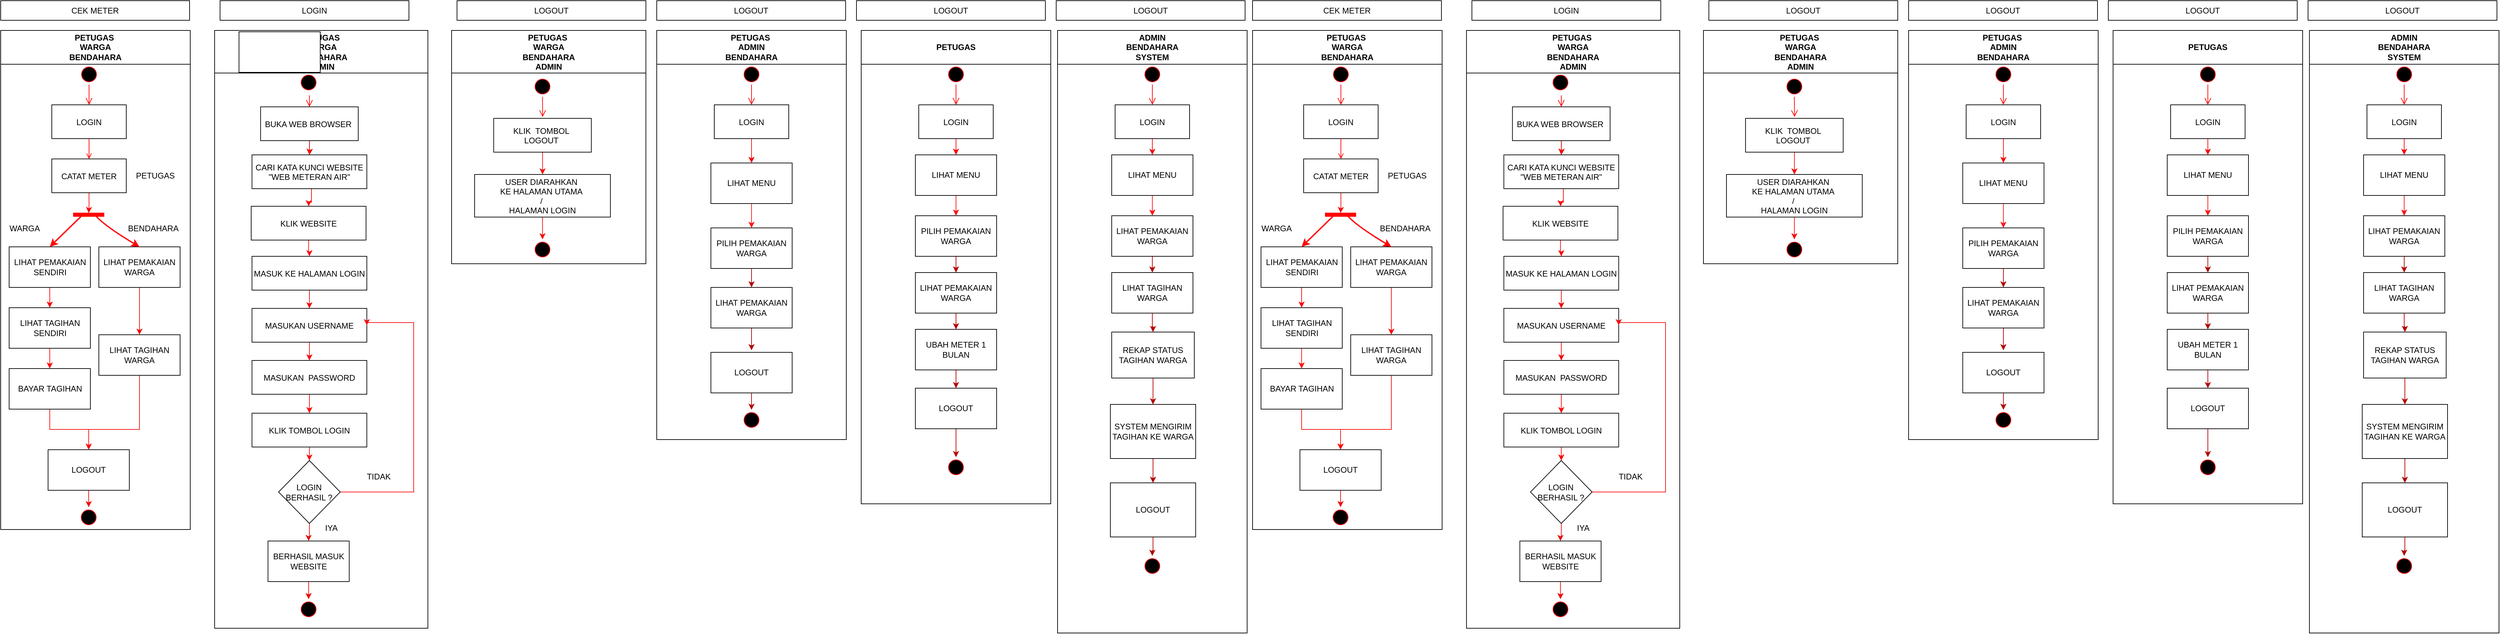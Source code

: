 <mxfile version="26.1.0">
  <diagram name="Page-1" id="Q2uplv5mBYWW7hRqVpVe">
    <mxGraphModel dx="3489" dy="1624" grid="0" gridSize="10" guides="1" tooltips="1" connect="1" arrows="1" fold="1" page="1" pageScale="1" pageWidth="1600" pageHeight="900" background="#ffffff" math="0" shadow="0">
      <root>
        <object label="" id="0">
          <mxCell />
        </object>
        <mxCell id="1" parent="0" />
        <mxCell id="xGgdWjw5-3mbTEyv7rzh-218" value="PETUGAS &#xa;WARGA&#xa;BENDAHARA" style="swimlane;whiteSpace=wrap;startSize=50;" vertex="1" parent="1">
          <mxGeometry x="82" y="136" width="280" height="738" as="geometry" />
        </mxCell>
        <mxCell id="xGgdWjw5-3mbTEyv7rzh-219" value="" style="ellipse;shape=startState;fillColor=#000000;strokeColor=#ff0000;" vertex="1" parent="xGgdWjw5-3mbTEyv7rzh-218">
          <mxGeometry x="115.5" y="50" width="30" height="30" as="geometry" />
        </mxCell>
        <mxCell id="xGgdWjw5-3mbTEyv7rzh-220" value="" style="edgeStyle=elbowEdgeStyle;elbow=horizontal;verticalAlign=bottom;endArrow=open;endSize=8;strokeColor=#FF0000;endFill=1;rounded=0" edge="1" parent="xGgdWjw5-3mbTEyv7rzh-218" source="xGgdWjw5-3mbTEyv7rzh-219" target="xGgdWjw5-3mbTEyv7rzh-221">
          <mxGeometry x="100" y="40" as="geometry">
            <mxPoint x="115" y="110" as="targetPoint" />
          </mxGeometry>
        </mxCell>
        <mxCell id="xGgdWjw5-3mbTEyv7rzh-221" value="LOGIN" style="" vertex="1" parent="xGgdWjw5-3mbTEyv7rzh-218">
          <mxGeometry x="75.5" y="110" width="110" height="50" as="geometry" />
        </mxCell>
        <mxCell id="xGgdWjw5-3mbTEyv7rzh-222" value="" style="endArrow=open;strokeColor=#FF0000;endFill=1;rounded=0;entryX=0.5;entryY=0;entryDx=0;entryDy=0;" edge="1" parent="xGgdWjw5-3mbTEyv7rzh-218" source="xGgdWjw5-3mbTEyv7rzh-221" target="xGgdWjw5-3mbTEyv7rzh-224">
          <mxGeometry relative="1" as="geometry">
            <mxPoint x="115" y="220" as="targetPoint" />
          </mxGeometry>
        </mxCell>
        <mxCell id="xGgdWjw5-3mbTEyv7rzh-223" value="" style="edgeStyle=orthogonalEdgeStyle;rounded=0;orthogonalLoop=1;jettySize=auto;html=1;strokeColor=light-dark(#f70808, #ededed);" edge="1" parent="xGgdWjw5-3mbTEyv7rzh-218" source="xGgdWjw5-3mbTEyv7rzh-224" target="xGgdWjw5-3mbTEyv7rzh-225">
          <mxGeometry relative="1" as="geometry" />
        </mxCell>
        <mxCell id="xGgdWjw5-3mbTEyv7rzh-224" value="CATAT METER" style="" vertex="1" parent="xGgdWjw5-3mbTEyv7rzh-218">
          <mxGeometry x="75.5" y="190" width="110" height="50" as="geometry" />
        </mxCell>
        <mxCell id="xGgdWjw5-3mbTEyv7rzh-225" value="" style="whiteSpace=wrap;strokeColor=#FF0000;fillColor=#FF0000;rotation=90;" vertex="1" parent="xGgdWjw5-3mbTEyv7rzh-218">
          <mxGeometry x="127.5" y="250" width="5" height="45" as="geometry" />
        </mxCell>
        <mxCell id="xGgdWjw5-3mbTEyv7rzh-226" value="" style="edgeStyle=orthogonalEdgeStyle;rounded=0;orthogonalLoop=1;jettySize=auto;html=1;strokeColor=light-dark(#f90606, #ededed);" edge="1" parent="xGgdWjw5-3mbTEyv7rzh-218" source="xGgdWjw5-3mbTEyv7rzh-227" target="xGgdWjw5-3mbTEyv7rzh-235">
          <mxGeometry relative="1" as="geometry" />
        </mxCell>
        <mxCell id="xGgdWjw5-3mbTEyv7rzh-227" value="LIHAT PEMAKAIAN SENDIRI" style="whiteSpace=wrap;html=1;" vertex="1" parent="xGgdWjw5-3mbTEyv7rzh-218">
          <mxGeometry x="12.5" y="320" width="120" height="60" as="geometry" />
        </mxCell>
        <mxCell id="xGgdWjw5-3mbTEyv7rzh-228" value="" style="edgeStyle=orthogonalEdgeStyle;rounded=0;orthogonalLoop=1;jettySize=auto;html=1;strokeColor=light-dark(#F90606,#EDEDED);" edge="1" parent="xGgdWjw5-3mbTEyv7rzh-218" source="xGgdWjw5-3mbTEyv7rzh-229" target="xGgdWjw5-3mbTEyv7rzh-237">
          <mxGeometry relative="1" as="geometry" />
        </mxCell>
        <mxCell id="xGgdWjw5-3mbTEyv7rzh-229" value="LIHAT PEMAKAIAN WARGA" style="whiteSpace=wrap;html=1;" vertex="1" parent="xGgdWjw5-3mbTEyv7rzh-218">
          <mxGeometry x="145" y="320" width="120" height="60" as="geometry" />
        </mxCell>
        <mxCell id="xGgdWjw5-3mbTEyv7rzh-230" value="" style="endArrow=classic;html=1;rounded=0;entryX=0.5;entryY=0;entryDx=0;entryDy=0;exitX=1;exitY=0.75;exitDx=0;exitDy=0;strokeColor=light-dark(#ff0505, #ededed);curved=1;strokeWidth=2;" edge="1" parent="xGgdWjw5-3mbTEyv7rzh-218" source="xGgdWjw5-3mbTEyv7rzh-225" target="xGgdWjw5-3mbTEyv7rzh-227">
          <mxGeometry width="50" height="50" relative="1" as="geometry">
            <mxPoint x="25" y="310" as="sourcePoint" />
            <mxPoint x="75" y="260" as="targetPoint" />
          </mxGeometry>
        </mxCell>
        <mxCell id="xGgdWjw5-3mbTEyv7rzh-231" value="" style="endArrow=classic;html=1;rounded=0;entryX=0.5;entryY=0;entryDx=0;entryDy=0;exitX=1;exitY=0.25;exitDx=0;exitDy=0;strokeColor=light-dark(#ff0505, #ededed);curved=1;strokeWidth=2;" edge="1" parent="xGgdWjw5-3mbTEyv7rzh-218" source="xGgdWjw5-3mbTEyv7rzh-225" target="xGgdWjw5-3mbTEyv7rzh-229">
          <mxGeometry width="50" height="50" relative="1" as="geometry">
            <mxPoint x="241" y="260" as="sourcePoint" />
            <mxPoint x="195" y="305" as="targetPoint" />
            <Array as="points">
              <mxPoint x="155" y="290" />
            </Array>
          </mxGeometry>
        </mxCell>
        <mxCell id="xGgdWjw5-3mbTEyv7rzh-232" value="WARGA" style="text;html=1;align=center;verticalAlign=middle;resizable=0;points=[];autosize=1;strokeColor=none;fillColor=none;" vertex="1" parent="xGgdWjw5-3mbTEyv7rzh-218">
          <mxGeometry y="278" width="70" height="30" as="geometry" />
        </mxCell>
        <mxCell id="xGgdWjw5-3mbTEyv7rzh-233" value="BENDAHARA" style="text;html=1;align=center;verticalAlign=middle;resizable=0;points=[];autosize=1;strokeColor=none;fillColor=none;" vertex="1" parent="xGgdWjw5-3mbTEyv7rzh-218">
          <mxGeometry x="175" y="278" width="100" height="30" as="geometry" />
        </mxCell>
        <mxCell id="xGgdWjw5-3mbTEyv7rzh-234" value="" style="edgeStyle=orthogonalEdgeStyle;rounded=0;orthogonalLoop=1;jettySize=auto;html=1;strokeColor=light-dark(#f90b0b, #ededed);" edge="1" parent="xGgdWjw5-3mbTEyv7rzh-218" source="xGgdWjw5-3mbTEyv7rzh-235" target="xGgdWjw5-3mbTEyv7rzh-239">
          <mxGeometry relative="1" as="geometry" />
        </mxCell>
        <mxCell id="xGgdWjw5-3mbTEyv7rzh-235" value="LIHAT TAGIHAN SENDIRI" style="whiteSpace=wrap;html=1;" vertex="1" parent="xGgdWjw5-3mbTEyv7rzh-218">
          <mxGeometry x="12.5" y="410" width="120" height="60" as="geometry" />
        </mxCell>
        <mxCell id="xGgdWjw5-3mbTEyv7rzh-236" style="edgeStyle=orthogonalEdgeStyle;rounded=0;orthogonalLoop=1;jettySize=auto;html=1;entryX=0.5;entryY=0;entryDx=0;entryDy=0;strokeColor=light-dark(#f90b0b, #ededed);" edge="1" parent="xGgdWjw5-3mbTEyv7rzh-218" source="xGgdWjw5-3mbTEyv7rzh-237" target="xGgdWjw5-3mbTEyv7rzh-241">
          <mxGeometry relative="1" as="geometry">
            <Array as="points">
              <mxPoint x="205" y="590" />
              <mxPoint x="130" y="590" />
            </Array>
          </mxGeometry>
        </mxCell>
        <mxCell id="xGgdWjw5-3mbTEyv7rzh-237" value="LIHAT TAGIHAN WARGA" style="whiteSpace=wrap;html=1;" vertex="1" parent="xGgdWjw5-3mbTEyv7rzh-218">
          <mxGeometry x="145" y="450" width="120" height="60" as="geometry" />
        </mxCell>
        <mxCell id="xGgdWjw5-3mbTEyv7rzh-238" value="" style="edgeStyle=orthogonalEdgeStyle;rounded=0;orthogonalLoop=1;jettySize=auto;html=1;strokeColor=light-dark(#F90B0B,#EDEDED);" edge="1" parent="xGgdWjw5-3mbTEyv7rzh-218" source="xGgdWjw5-3mbTEyv7rzh-239" target="xGgdWjw5-3mbTEyv7rzh-241">
          <mxGeometry relative="1" as="geometry" />
        </mxCell>
        <mxCell id="xGgdWjw5-3mbTEyv7rzh-239" value="BAYAR TAGIHAN" style="whiteSpace=wrap;html=1;" vertex="1" parent="xGgdWjw5-3mbTEyv7rzh-218">
          <mxGeometry x="12.5" y="500" width="120" height="60" as="geometry" />
        </mxCell>
        <mxCell id="xGgdWjw5-3mbTEyv7rzh-240" value="" style="edgeStyle=orthogonalEdgeStyle;rounded=0;orthogonalLoop=1;jettySize=auto;html=1;strokeColor=light-dark(#f20707, #ededed);" edge="1" parent="xGgdWjw5-3mbTEyv7rzh-218" source="xGgdWjw5-3mbTEyv7rzh-241" target="xGgdWjw5-3mbTEyv7rzh-243">
          <mxGeometry relative="1" as="geometry" />
        </mxCell>
        <mxCell id="xGgdWjw5-3mbTEyv7rzh-241" value="LOGOUT" style="whiteSpace=wrap;html=1;" vertex="1" parent="xGgdWjw5-3mbTEyv7rzh-218">
          <mxGeometry x="70" y="620" width="120" height="60" as="geometry" />
        </mxCell>
        <mxCell id="xGgdWjw5-3mbTEyv7rzh-242" value="PETUGAS" style="text;html=1;align=center;verticalAlign=middle;resizable=0;points=[];autosize=1;strokeColor=none;fillColor=none;" vertex="1" parent="xGgdWjw5-3mbTEyv7rzh-218">
          <mxGeometry x="190" y="202" width="75" height="26" as="geometry" />
        </mxCell>
        <mxCell id="xGgdWjw5-3mbTEyv7rzh-243" value="" style="ellipse;shape=startState;fillColor=#000000;strokeColor=#ff0000;" vertex="1" parent="xGgdWjw5-3mbTEyv7rzh-218">
          <mxGeometry x="115" y="705" width="30" height="30" as="geometry" />
        </mxCell>
        <mxCell id="xGgdWjw5-3mbTEyv7rzh-244" value="PETUGAS &#xa;WARGA&#xa;BENDAHARA&#xa;ADMIN" style="swimlane;whiteSpace=wrap;startSize=63;" vertex="1" parent="1">
          <mxGeometry x="398" y="136" width="315" height="884" as="geometry" />
        </mxCell>
        <mxCell id="xGgdWjw5-3mbTEyv7rzh-245" value="" style="ellipse;shape=startState;fillColor=#000000;strokeColor=#ff0000;" vertex="1" parent="xGgdWjw5-3mbTEyv7rzh-244">
          <mxGeometry x="123.82" y="62" width="30" height="30" as="geometry" />
        </mxCell>
        <mxCell id="xGgdWjw5-3mbTEyv7rzh-246" value="" style="edgeStyle=elbowEdgeStyle;elbow=horizontal;verticalAlign=bottom;endArrow=open;endSize=8;strokeColor=#FF0000;endFill=1;rounded=0" edge="1" parent="xGgdWjw5-3mbTEyv7rzh-244" target="xGgdWjw5-3mbTEyv7rzh-249">
          <mxGeometry x="100" y="40" as="geometry">
            <mxPoint x="124.5" y="113" as="targetPoint" />
            <mxPoint x="140" y="96" as="sourcePoint" />
          </mxGeometry>
        </mxCell>
        <mxCell id="xGgdWjw5-3mbTEyv7rzh-247" value="" style="edgeStyle=orthogonalEdgeStyle;rounded=0;orthogonalLoop=1;jettySize=auto;html=1;" edge="1" parent="xGgdWjw5-3mbTEyv7rzh-244" source="xGgdWjw5-3mbTEyv7rzh-249" target="xGgdWjw5-3mbTEyv7rzh-251">
          <mxGeometry relative="1" as="geometry" />
        </mxCell>
        <mxCell id="xGgdWjw5-3mbTEyv7rzh-248" style="edgeStyle=orthogonalEdgeStyle;rounded=0;orthogonalLoop=1;jettySize=auto;html=1;strokeColor=light-dark(#fb0404, #ededed);" edge="1" parent="xGgdWjw5-3mbTEyv7rzh-244" source="xGgdWjw5-3mbTEyv7rzh-249" target="xGgdWjw5-3mbTEyv7rzh-251">
          <mxGeometry relative="1" as="geometry" />
        </mxCell>
        <mxCell id="xGgdWjw5-3mbTEyv7rzh-249" value="BUKA WEB BROWSER " style="" vertex="1" parent="xGgdWjw5-3mbTEyv7rzh-244">
          <mxGeometry x="67.87" y="113" width="144.25" height="50" as="geometry" />
        </mxCell>
        <mxCell id="xGgdWjw5-3mbTEyv7rzh-250" value="" style="edgeStyle=orthogonalEdgeStyle;rounded=0;orthogonalLoop=1;jettySize=auto;html=1;strokeColor=light-dark(#FB0404,#EDEDED);" edge="1" parent="xGgdWjw5-3mbTEyv7rzh-244" source="xGgdWjw5-3mbTEyv7rzh-251" target="xGgdWjw5-3mbTEyv7rzh-253">
          <mxGeometry relative="1" as="geometry">
            <Array as="points">
              <mxPoint x="143" y="254" />
              <mxPoint x="139" y="254" />
            </Array>
          </mxGeometry>
        </mxCell>
        <mxCell id="xGgdWjw5-3mbTEyv7rzh-251" value="CARI KATA KUNCI WEBSITE&#xa;&quot;WEB METERAN AIR&quot;" style="" vertex="1" parent="xGgdWjw5-3mbTEyv7rzh-244">
          <mxGeometry x="55.18" y="184" width="169.63" height="50" as="geometry" />
        </mxCell>
        <mxCell id="xGgdWjw5-3mbTEyv7rzh-252" value="" style="edgeStyle=orthogonalEdgeStyle;rounded=0;orthogonalLoop=1;jettySize=auto;html=1;strokeColor=light-dark(#f70808, #ededed);" edge="1" parent="xGgdWjw5-3mbTEyv7rzh-244" source="xGgdWjw5-3mbTEyv7rzh-253" target="xGgdWjw5-3mbTEyv7rzh-255">
          <mxGeometry relative="1" as="geometry" />
        </mxCell>
        <mxCell id="xGgdWjw5-3mbTEyv7rzh-253" value="KLIK WEBSITE" style="" vertex="1" parent="xGgdWjw5-3mbTEyv7rzh-244">
          <mxGeometry x="54.0" y="260" width="169.63" height="50" as="geometry" />
        </mxCell>
        <mxCell id="xGgdWjw5-3mbTEyv7rzh-254" value="" style="edgeStyle=orthogonalEdgeStyle;rounded=0;orthogonalLoop=1;jettySize=auto;html=1;strokeColor=light-dark(#ef0b0b, #ededed);" edge="1" parent="xGgdWjw5-3mbTEyv7rzh-244" source="xGgdWjw5-3mbTEyv7rzh-255" target="xGgdWjw5-3mbTEyv7rzh-257">
          <mxGeometry relative="1" as="geometry">
            <Array as="points">
              <mxPoint x="140" y="395" />
              <mxPoint x="140" y="395" />
            </Array>
          </mxGeometry>
        </mxCell>
        <mxCell id="xGgdWjw5-3mbTEyv7rzh-255" value="MASUK KE HALAMAN LOGIN" style="" vertex="1" parent="xGgdWjw5-3mbTEyv7rzh-244">
          <mxGeometry x="55.18" y="334" width="169.63" height="50" as="geometry" />
        </mxCell>
        <mxCell id="xGgdWjw5-3mbTEyv7rzh-256" value="" style="edgeStyle=orthogonalEdgeStyle;rounded=0;orthogonalLoop=1;jettySize=auto;html=1;strokeColor=light-dark(#EF0B0B,#EDEDED);" edge="1" parent="xGgdWjw5-3mbTEyv7rzh-244" source="xGgdWjw5-3mbTEyv7rzh-257" target="xGgdWjw5-3mbTEyv7rzh-259">
          <mxGeometry relative="1" as="geometry" />
        </mxCell>
        <mxCell id="xGgdWjw5-3mbTEyv7rzh-257" value="MASUKAN USERNAME" style="" vertex="1" parent="xGgdWjw5-3mbTEyv7rzh-244">
          <mxGeometry x="55.18" y="411" width="169.63" height="50" as="geometry" />
        </mxCell>
        <mxCell id="xGgdWjw5-3mbTEyv7rzh-258" value="" style="edgeStyle=orthogonalEdgeStyle;rounded=0;orthogonalLoop=1;jettySize=auto;html=1;strokeColor=light-dark(#f50f0f, #ededed);" edge="1" parent="xGgdWjw5-3mbTEyv7rzh-244" source="xGgdWjw5-3mbTEyv7rzh-259" target="xGgdWjw5-3mbTEyv7rzh-261">
          <mxGeometry relative="1" as="geometry" />
        </mxCell>
        <mxCell id="xGgdWjw5-3mbTEyv7rzh-259" value="MASUKAN  PASSWORD" style="" vertex="1" parent="xGgdWjw5-3mbTEyv7rzh-244">
          <mxGeometry x="55.18" y="488" width="169.63" height="50" as="geometry" />
        </mxCell>
        <mxCell id="xGgdWjw5-3mbTEyv7rzh-260" value="" style="edgeStyle=orthogonalEdgeStyle;rounded=0;orthogonalLoop=1;jettySize=auto;html=1;strokeColor=light-dark(#f90606, #ededed);" edge="1" parent="xGgdWjw5-3mbTEyv7rzh-244" source="xGgdWjw5-3mbTEyv7rzh-261" target="xGgdWjw5-3mbTEyv7rzh-264">
          <mxGeometry relative="1" as="geometry" />
        </mxCell>
        <mxCell id="xGgdWjw5-3mbTEyv7rzh-261" value="KLIK TOMBOL LOGIN" style="" vertex="1" parent="xGgdWjw5-3mbTEyv7rzh-244">
          <mxGeometry x="55.18" y="566" width="169.63" height="50" as="geometry" />
        </mxCell>
        <mxCell id="xGgdWjw5-3mbTEyv7rzh-262" style="edgeStyle=orthogonalEdgeStyle;rounded=0;orthogonalLoop=1;jettySize=auto;html=1;entryX=1;entryY=0.5;entryDx=0;entryDy=0;strokeColor=light-dark(#F50F0F,#EDEDED);" edge="1" parent="xGgdWjw5-3mbTEyv7rzh-244" source="xGgdWjw5-3mbTEyv7rzh-264" target="xGgdWjw5-3mbTEyv7rzh-257">
          <mxGeometry relative="1" as="geometry">
            <mxPoint x="265" y="432" as="targetPoint" />
            <Array as="points">
              <mxPoint x="294" y="683" />
              <mxPoint x="294" y="432" />
              <mxPoint x="225" y="432" />
            </Array>
          </mxGeometry>
        </mxCell>
        <mxCell id="xGgdWjw5-3mbTEyv7rzh-263" value="" style="edgeStyle=orthogonalEdgeStyle;rounded=0;orthogonalLoop=1;jettySize=auto;html=1;strokeColor=light-dark(#e60f0f, #ededed);" edge="1" parent="xGgdWjw5-3mbTEyv7rzh-244" source="xGgdWjw5-3mbTEyv7rzh-264" target="xGgdWjw5-3mbTEyv7rzh-266">
          <mxGeometry relative="1" as="geometry" />
        </mxCell>
        <mxCell id="xGgdWjw5-3mbTEyv7rzh-264" value="LOGIN BERHASIL ?" style="rhombus;whiteSpace=wrap;html=1;" vertex="1" parent="xGgdWjw5-3mbTEyv7rzh-244">
          <mxGeometry x="94.49" y="636" width="91.01" height="93" as="geometry" />
        </mxCell>
        <mxCell id="xGgdWjw5-3mbTEyv7rzh-265" value="" style="edgeStyle=orthogonalEdgeStyle;rounded=0;orthogonalLoop=1;jettySize=auto;html=1;strokeColor=light-dark(#f10404, #ededed);" edge="1" parent="xGgdWjw5-3mbTEyv7rzh-244" source="xGgdWjw5-3mbTEyv7rzh-266" target="xGgdWjw5-3mbTEyv7rzh-267">
          <mxGeometry relative="1" as="geometry" />
        </mxCell>
        <mxCell id="xGgdWjw5-3mbTEyv7rzh-266" value="BERHASIL MASUK WEBSITE" style="whiteSpace=wrap;html=1;" vertex="1" parent="xGgdWjw5-3mbTEyv7rzh-244">
          <mxGeometry x="78.815" y="755" width="120" height="60" as="geometry" />
        </mxCell>
        <mxCell id="xGgdWjw5-3mbTEyv7rzh-267" value="" style="ellipse;shape=startState;fillColor=#000000;strokeColor=#ff0000;" vertex="1" parent="xGgdWjw5-3mbTEyv7rzh-244">
          <mxGeometry x="123.81" y="841" width="30" height="30" as="geometry" />
        </mxCell>
        <mxCell id="xGgdWjw5-3mbTEyv7rzh-268" value="TIDAK" style="text;html=1;align=center;verticalAlign=middle;resizable=0;points=[];autosize=1;strokeColor=none;fillColor=none;" vertex="1" parent="xGgdWjw5-3mbTEyv7rzh-244">
          <mxGeometry x="215" y="647" width="53" height="26" as="geometry" />
        </mxCell>
        <mxCell id="xGgdWjw5-3mbTEyv7rzh-269" value="IYA" style="text;html=1;align=center;verticalAlign=middle;resizable=0;points=[];autosize=1;strokeColor=none;fillColor=none;" vertex="1" parent="xGgdWjw5-3mbTEyv7rzh-244">
          <mxGeometry x="153.82" y="723" width="36" height="26" as="geometry" />
        </mxCell>
        <mxCell id="xGgdWjw5-3mbTEyv7rzh-270" value="PETUGAS &#xa;WARGA&#xa;BENDAHARA&#xa;ADMIN" style="swimlane;whiteSpace=wrap;startSize=63;" vertex="1" parent="1">
          <mxGeometry x="748" y="136" width="287" height="345" as="geometry" />
        </mxCell>
        <mxCell id="xGgdWjw5-3mbTEyv7rzh-271" value="" style="edgeStyle=orthogonalEdgeStyle;rounded=0;orthogonalLoop=1;jettySize=auto;html=1;strokeColor=light-dark(#f20d0d, #ededed);" edge="1" parent="xGgdWjw5-3mbTEyv7rzh-270" source="xGgdWjw5-3mbTEyv7rzh-272" target="xGgdWjw5-3mbTEyv7rzh-274">
          <mxGeometry relative="1" as="geometry" />
        </mxCell>
        <mxCell id="xGgdWjw5-3mbTEyv7rzh-272" value="KLIK  TOMBOL &#xa;LOGOUT " style="" vertex="1" parent="xGgdWjw5-3mbTEyv7rzh-270">
          <mxGeometry x="62.15" y="130" width="144.25" height="50" as="geometry" />
        </mxCell>
        <mxCell id="xGgdWjw5-3mbTEyv7rzh-273" value="" style="edgeStyle=orthogonalEdgeStyle;rounded=0;orthogonalLoop=1;jettySize=auto;html=1;strokeColor=light-dark(#f40b0b, #ededed);" edge="1" parent="xGgdWjw5-3mbTEyv7rzh-270" source="xGgdWjw5-3mbTEyv7rzh-274" target="xGgdWjw5-3mbTEyv7rzh-277">
          <mxGeometry relative="1" as="geometry" />
        </mxCell>
        <mxCell id="xGgdWjw5-3mbTEyv7rzh-274" value="USER DIARAHKAN &#xa;KE HALAMAN UTAMA &#xa;/ &#xa;HALAMAN LOGIN" style="" vertex="1" parent="xGgdWjw5-3mbTEyv7rzh-270">
          <mxGeometry x="33.99" y="213" width="200.57" height="63" as="geometry" />
        </mxCell>
        <mxCell id="xGgdWjw5-3mbTEyv7rzh-275" value="" style="ellipse;shape=startState;fillColor=#000000;strokeColor=#ff0000;" vertex="1" parent="xGgdWjw5-3mbTEyv7rzh-270">
          <mxGeometry x="119.28" y="68" width="30" height="30" as="geometry" />
        </mxCell>
        <mxCell id="xGgdWjw5-3mbTEyv7rzh-276" value="" style="edgeStyle=elbowEdgeStyle;elbow=horizontal;verticalAlign=bottom;endArrow=open;endSize=8;strokeColor=#FF0000;endFill=1;rounded=0" edge="1" parent="xGgdWjw5-3mbTEyv7rzh-270" source="xGgdWjw5-3mbTEyv7rzh-275">
          <mxGeometry x="-594" y="-1" as="geometry">
            <mxPoint x="134.25" y="128" as="targetPoint" />
          </mxGeometry>
        </mxCell>
        <mxCell id="xGgdWjw5-3mbTEyv7rzh-277" value="" style="ellipse;shape=startState;fillColor=#000000;strokeColor=#ff0000;" vertex="1" parent="xGgdWjw5-3mbTEyv7rzh-270">
          <mxGeometry x="119.28" y="309" width="30" height="30" as="geometry" />
        </mxCell>
        <mxCell id="xGgdWjw5-3mbTEyv7rzh-278" value="PETUGAS &#xa;ADMIN&#xa;BENDAHARA" style="swimlane;whiteSpace=wrap;startSize=50;" vertex="1" parent="1">
          <mxGeometry x="1051" y="136" width="280" height="605" as="geometry" />
        </mxCell>
        <mxCell id="xGgdWjw5-3mbTEyv7rzh-279" value="" style="ellipse;shape=startState;fillColor=#000000;strokeColor=#ff0000;" vertex="1" parent="xGgdWjw5-3mbTEyv7rzh-278">
          <mxGeometry x="125" y="50" width="30" height="30" as="geometry" />
        </mxCell>
        <mxCell id="xGgdWjw5-3mbTEyv7rzh-280" value="" style="edgeStyle=elbowEdgeStyle;elbow=horizontal;verticalAlign=bottom;endArrow=open;endSize=8;strokeColor=#FF0000;endFill=1;rounded=0" edge="1" parent="xGgdWjw5-3mbTEyv7rzh-278" source="xGgdWjw5-3mbTEyv7rzh-279" target="xGgdWjw5-3mbTEyv7rzh-282">
          <mxGeometry x="100" y="40" as="geometry">
            <mxPoint x="124.5" y="110" as="targetPoint" />
          </mxGeometry>
        </mxCell>
        <mxCell id="xGgdWjw5-3mbTEyv7rzh-281" value="" style="edgeStyle=orthogonalEdgeStyle;rounded=0;orthogonalLoop=1;jettySize=auto;html=1;strokeColor=light-dark(#f70808, #ededed);" edge="1" parent="xGgdWjw5-3mbTEyv7rzh-278" source="xGgdWjw5-3mbTEyv7rzh-282" target="xGgdWjw5-3mbTEyv7rzh-284">
          <mxGeometry relative="1" as="geometry" />
        </mxCell>
        <mxCell id="xGgdWjw5-3mbTEyv7rzh-282" value="LOGIN" style="" vertex="1" parent="xGgdWjw5-3mbTEyv7rzh-278">
          <mxGeometry x="85" y="110" width="110" height="50" as="geometry" />
        </mxCell>
        <mxCell id="xGgdWjw5-3mbTEyv7rzh-283" value="" style="edgeStyle=orthogonalEdgeStyle;rounded=0;orthogonalLoop=1;jettySize=auto;html=1;strokeColor=light-dark(#fb1313, #ededed);" edge="1" parent="xGgdWjw5-3mbTEyv7rzh-278" source="xGgdWjw5-3mbTEyv7rzh-284" target="xGgdWjw5-3mbTEyv7rzh-286">
          <mxGeometry relative="1" as="geometry" />
        </mxCell>
        <mxCell id="xGgdWjw5-3mbTEyv7rzh-284" value="LIHAT MENU" style="whiteSpace=wrap;html=1;" vertex="1" parent="xGgdWjw5-3mbTEyv7rzh-278">
          <mxGeometry x="80" y="196" width="120" height="60" as="geometry" />
        </mxCell>
        <mxCell id="xGgdWjw5-3mbTEyv7rzh-285" value="" style="edgeStyle=orthogonalEdgeStyle;rounded=0;orthogonalLoop=1;jettySize=auto;html=1;fillColor=#e51400;strokeColor=#B20000;" edge="1" parent="xGgdWjw5-3mbTEyv7rzh-278" source="xGgdWjw5-3mbTEyv7rzh-286" target="xGgdWjw5-3mbTEyv7rzh-288">
          <mxGeometry relative="1" as="geometry" />
        </mxCell>
        <mxCell id="xGgdWjw5-3mbTEyv7rzh-286" value="PILIH PEMAKAIAN WARGA" style="whiteSpace=wrap;html=1;" vertex="1" parent="xGgdWjw5-3mbTEyv7rzh-278">
          <mxGeometry x="80" y="292" width="120" height="60" as="geometry" />
        </mxCell>
        <mxCell id="xGgdWjw5-3mbTEyv7rzh-287" value="" style="edgeStyle=orthogonalEdgeStyle;rounded=0;orthogonalLoop=1;jettySize=auto;html=1;fillColor=#e51400;strokeColor=#B20000;" edge="1" parent="xGgdWjw5-3mbTEyv7rzh-278" source="xGgdWjw5-3mbTEyv7rzh-288">
          <mxGeometry relative="1" as="geometry">
            <mxPoint x="140" y="473" as="targetPoint" />
          </mxGeometry>
        </mxCell>
        <mxCell id="xGgdWjw5-3mbTEyv7rzh-288" value="LIHAT PEMAKAIAN WARGA" style="whiteSpace=wrap;html=1;" vertex="1" parent="xGgdWjw5-3mbTEyv7rzh-278">
          <mxGeometry x="80" y="380" width="120" height="60" as="geometry" />
        </mxCell>
        <mxCell id="xGgdWjw5-3mbTEyv7rzh-289" value="" style="edgeStyle=orthogonalEdgeStyle;rounded=0;orthogonalLoop=1;jettySize=auto;html=1;fillColor=#e51400;strokeColor=#B20000;" edge="1" parent="xGgdWjw5-3mbTEyv7rzh-278" source="xGgdWjw5-3mbTEyv7rzh-290" target="xGgdWjw5-3mbTEyv7rzh-291">
          <mxGeometry relative="1" as="geometry" />
        </mxCell>
        <mxCell id="xGgdWjw5-3mbTEyv7rzh-290" value="LOGOUT" style="whiteSpace=wrap;html=1;" vertex="1" parent="xGgdWjw5-3mbTEyv7rzh-278">
          <mxGeometry x="80" y="476" width="120" height="60" as="geometry" />
        </mxCell>
        <mxCell id="xGgdWjw5-3mbTEyv7rzh-291" value="" style="ellipse;shape=startState;fillColor=#000000;strokeColor=#ff0000;" vertex="1" parent="xGgdWjw5-3mbTEyv7rzh-278">
          <mxGeometry x="125" y="561" width="30" height="30" as="geometry" />
        </mxCell>
        <mxCell id="xGgdWjw5-3mbTEyv7rzh-292" value="PETUGAS" style="swimlane;whiteSpace=wrap;startSize=50;" vertex="1" parent="1">
          <mxGeometry x="1353" y="136" width="280" height="700" as="geometry" />
        </mxCell>
        <mxCell id="xGgdWjw5-3mbTEyv7rzh-293" value="" style="ellipse;shape=startState;fillColor=#000000;strokeColor=#ff0000;" vertex="1" parent="xGgdWjw5-3mbTEyv7rzh-292">
          <mxGeometry x="125" y="50" width="30" height="30" as="geometry" />
        </mxCell>
        <mxCell id="xGgdWjw5-3mbTEyv7rzh-294" value="" style="edgeStyle=elbowEdgeStyle;elbow=horizontal;verticalAlign=bottom;endArrow=open;endSize=8;strokeColor=#FF0000;endFill=1;rounded=0" edge="1" parent="xGgdWjw5-3mbTEyv7rzh-292" source="xGgdWjw5-3mbTEyv7rzh-293" target="xGgdWjw5-3mbTEyv7rzh-296">
          <mxGeometry x="100" y="40" as="geometry">
            <mxPoint x="124.5" y="110" as="targetPoint" />
          </mxGeometry>
        </mxCell>
        <mxCell id="xGgdWjw5-3mbTEyv7rzh-295" value="" style="edgeStyle=orthogonalEdgeStyle;rounded=0;orthogonalLoop=1;jettySize=auto;html=1;strokeColor=light-dark(#f70808, #ededed);" edge="1" parent="xGgdWjw5-3mbTEyv7rzh-292" source="xGgdWjw5-3mbTEyv7rzh-296" target="xGgdWjw5-3mbTEyv7rzh-298">
          <mxGeometry relative="1" as="geometry" />
        </mxCell>
        <mxCell id="xGgdWjw5-3mbTEyv7rzh-296" value="LOGIN" style="" vertex="1" parent="xGgdWjw5-3mbTEyv7rzh-292">
          <mxGeometry x="85" y="110" width="110" height="50" as="geometry" />
        </mxCell>
        <mxCell id="xGgdWjw5-3mbTEyv7rzh-297" value="" style="edgeStyle=orthogonalEdgeStyle;rounded=0;orthogonalLoop=1;jettySize=auto;html=1;strokeColor=light-dark(#fb1313, #ededed);" edge="1" parent="xGgdWjw5-3mbTEyv7rzh-292" source="xGgdWjw5-3mbTEyv7rzh-298" target="xGgdWjw5-3mbTEyv7rzh-300">
          <mxGeometry relative="1" as="geometry" />
        </mxCell>
        <mxCell id="xGgdWjw5-3mbTEyv7rzh-298" value="LIHAT MENU" style="whiteSpace=wrap;html=1;" vertex="1" parent="xGgdWjw5-3mbTEyv7rzh-292">
          <mxGeometry x="80" y="184" width="120" height="60" as="geometry" />
        </mxCell>
        <mxCell id="xGgdWjw5-3mbTEyv7rzh-299" value="" style="edgeStyle=orthogonalEdgeStyle;rounded=0;orthogonalLoop=1;jettySize=auto;html=1;fillColor=#e51400;strokeColor=#B20000;" edge="1" parent="xGgdWjw5-3mbTEyv7rzh-292" source="xGgdWjw5-3mbTEyv7rzh-300" target="xGgdWjw5-3mbTEyv7rzh-302">
          <mxGeometry relative="1" as="geometry" />
        </mxCell>
        <mxCell id="xGgdWjw5-3mbTEyv7rzh-300" value="PILIH PEMAKAIAN WARGA" style="whiteSpace=wrap;html=1;" vertex="1" parent="xGgdWjw5-3mbTEyv7rzh-292">
          <mxGeometry x="80" y="274" width="120" height="60" as="geometry" />
        </mxCell>
        <mxCell id="xGgdWjw5-3mbTEyv7rzh-301" value="" style="edgeStyle=orthogonalEdgeStyle;rounded=0;orthogonalLoop=1;jettySize=auto;html=1;fillColor=#e51400;strokeColor=#B20000;" edge="1" parent="xGgdWjw5-3mbTEyv7rzh-292" source="xGgdWjw5-3mbTEyv7rzh-302" target="xGgdWjw5-3mbTEyv7rzh-304">
          <mxGeometry relative="1" as="geometry" />
        </mxCell>
        <mxCell id="xGgdWjw5-3mbTEyv7rzh-302" value="LIHAT PEMAKAIAN WARGA" style="whiteSpace=wrap;html=1;" vertex="1" parent="xGgdWjw5-3mbTEyv7rzh-292">
          <mxGeometry x="80" y="358" width="120" height="60" as="geometry" />
        </mxCell>
        <mxCell id="xGgdWjw5-3mbTEyv7rzh-303" value="" style="edgeStyle=orthogonalEdgeStyle;rounded=0;orthogonalLoop=1;jettySize=auto;html=1;fillColor=#e51400;strokeColor=#B20000;" edge="1" parent="xGgdWjw5-3mbTEyv7rzh-292" source="xGgdWjw5-3mbTEyv7rzh-304" target="xGgdWjw5-3mbTEyv7rzh-306">
          <mxGeometry relative="1" as="geometry" />
        </mxCell>
        <mxCell id="xGgdWjw5-3mbTEyv7rzh-304" value="UBAH METER 1 BULAN" style="whiteSpace=wrap;html=1;" vertex="1" parent="xGgdWjw5-3mbTEyv7rzh-292">
          <mxGeometry x="80" y="442" width="120" height="60" as="geometry" />
        </mxCell>
        <mxCell id="xGgdWjw5-3mbTEyv7rzh-305" value="" style="edgeStyle=orthogonalEdgeStyle;rounded=0;orthogonalLoop=1;jettySize=auto;html=1;fillColor=#e51400;strokeColor=#B20000;" edge="1" parent="xGgdWjw5-3mbTEyv7rzh-292" source="xGgdWjw5-3mbTEyv7rzh-306" target="xGgdWjw5-3mbTEyv7rzh-307">
          <mxGeometry relative="1" as="geometry" />
        </mxCell>
        <mxCell id="xGgdWjw5-3mbTEyv7rzh-306" value="LOGOUT" style="whiteSpace=wrap;html=1;" vertex="1" parent="xGgdWjw5-3mbTEyv7rzh-292">
          <mxGeometry x="80" y="529" width="120" height="60" as="geometry" />
        </mxCell>
        <mxCell id="xGgdWjw5-3mbTEyv7rzh-307" value="" style="ellipse;shape=startState;fillColor=#000000;strokeColor=#ff0000;" vertex="1" parent="xGgdWjw5-3mbTEyv7rzh-292">
          <mxGeometry x="125" y="631" width="30" height="30" as="geometry" />
        </mxCell>
        <mxCell id="xGgdWjw5-3mbTEyv7rzh-308" value="ADMIN&#xa;BENDAHARA&#xa;SYSTEM" style="swimlane;whiteSpace=wrap;startSize=50;" vertex="1" parent="1">
          <mxGeometry x="1643" y="136" width="280" height="891" as="geometry" />
        </mxCell>
        <mxCell id="xGgdWjw5-3mbTEyv7rzh-309" value="" style="ellipse;shape=startState;fillColor=#000000;strokeColor=#ff0000;" vertex="1" parent="xGgdWjw5-3mbTEyv7rzh-308">
          <mxGeometry x="125" y="50" width="30" height="30" as="geometry" />
        </mxCell>
        <mxCell id="xGgdWjw5-3mbTEyv7rzh-310" value="" style="edgeStyle=elbowEdgeStyle;elbow=horizontal;verticalAlign=bottom;endArrow=open;endSize=8;strokeColor=#FF0000;endFill=1;rounded=0" edge="1" parent="xGgdWjw5-3mbTEyv7rzh-308" source="xGgdWjw5-3mbTEyv7rzh-309" target="xGgdWjw5-3mbTEyv7rzh-312">
          <mxGeometry x="100" y="40" as="geometry">
            <mxPoint x="124.5" y="110" as="targetPoint" />
          </mxGeometry>
        </mxCell>
        <mxCell id="xGgdWjw5-3mbTEyv7rzh-311" value="" style="edgeStyle=orthogonalEdgeStyle;rounded=0;orthogonalLoop=1;jettySize=auto;html=1;strokeColor=light-dark(#f70808, #ededed);" edge="1" parent="xGgdWjw5-3mbTEyv7rzh-308" source="xGgdWjw5-3mbTEyv7rzh-312" target="xGgdWjw5-3mbTEyv7rzh-314">
          <mxGeometry relative="1" as="geometry" />
        </mxCell>
        <mxCell id="xGgdWjw5-3mbTEyv7rzh-312" value="LOGIN" style="" vertex="1" parent="xGgdWjw5-3mbTEyv7rzh-308">
          <mxGeometry x="85" y="110" width="110" height="50" as="geometry" />
        </mxCell>
        <mxCell id="xGgdWjw5-3mbTEyv7rzh-313" value="" style="edgeStyle=orthogonalEdgeStyle;rounded=0;orthogonalLoop=1;jettySize=auto;html=1;strokeColor=light-dark(#fb1313, #ededed);" edge="1" parent="xGgdWjw5-3mbTEyv7rzh-308" source="xGgdWjw5-3mbTEyv7rzh-314" target="xGgdWjw5-3mbTEyv7rzh-316">
          <mxGeometry relative="1" as="geometry" />
        </mxCell>
        <mxCell id="xGgdWjw5-3mbTEyv7rzh-314" value="LIHAT MENU" style="whiteSpace=wrap;html=1;" vertex="1" parent="xGgdWjw5-3mbTEyv7rzh-308">
          <mxGeometry x="80" y="184" width="120" height="60" as="geometry" />
        </mxCell>
        <mxCell id="xGgdWjw5-3mbTEyv7rzh-315" value="" style="edgeStyle=orthogonalEdgeStyle;rounded=0;orthogonalLoop=1;jettySize=auto;html=1;fillColor=#e51400;strokeColor=#B20000;" edge="1" parent="xGgdWjw5-3mbTEyv7rzh-308" source="xGgdWjw5-3mbTEyv7rzh-316" target="xGgdWjw5-3mbTEyv7rzh-318">
          <mxGeometry relative="1" as="geometry" />
        </mxCell>
        <mxCell id="xGgdWjw5-3mbTEyv7rzh-316" value="LIHAT PEMAKAIAN WARGA" style="whiteSpace=wrap;html=1;" vertex="1" parent="xGgdWjw5-3mbTEyv7rzh-308">
          <mxGeometry x="80" y="274" width="120" height="60" as="geometry" />
        </mxCell>
        <mxCell id="xGgdWjw5-3mbTEyv7rzh-317" value="" style="edgeStyle=orthogonalEdgeStyle;rounded=0;orthogonalLoop=1;jettySize=auto;html=1;fillColor=#e51400;strokeColor=#B20000;" edge="1" parent="xGgdWjw5-3mbTEyv7rzh-308" source="xGgdWjw5-3mbTEyv7rzh-318" target="xGgdWjw5-3mbTEyv7rzh-320">
          <mxGeometry relative="1" as="geometry" />
        </mxCell>
        <mxCell id="xGgdWjw5-3mbTEyv7rzh-318" value="LIHAT TAGIHAN WARGA" style="whiteSpace=wrap;html=1;" vertex="1" parent="xGgdWjw5-3mbTEyv7rzh-308">
          <mxGeometry x="80" y="358" width="120" height="60" as="geometry" />
        </mxCell>
        <mxCell id="xGgdWjw5-3mbTEyv7rzh-319" value="" style="edgeStyle=orthogonalEdgeStyle;rounded=0;orthogonalLoop=1;jettySize=auto;html=1;fillColor=#e51400;strokeColor=#B20000;" edge="1" parent="xGgdWjw5-3mbTEyv7rzh-308" source="xGgdWjw5-3mbTEyv7rzh-320" target="xGgdWjw5-3mbTEyv7rzh-322">
          <mxGeometry relative="1" as="geometry" />
        </mxCell>
        <mxCell id="xGgdWjw5-3mbTEyv7rzh-320" value="REKAP STATUS TAGIHAN WARGA" style="whiteSpace=wrap;html=1;" vertex="1" parent="xGgdWjw5-3mbTEyv7rzh-308">
          <mxGeometry x="80" y="446" width="122" height="68" as="geometry" />
        </mxCell>
        <mxCell id="xGgdWjw5-3mbTEyv7rzh-321" value="" style="edgeStyle=orthogonalEdgeStyle;rounded=0;orthogonalLoop=1;jettySize=auto;html=1;fillColor=#e51400;strokeColor=#B20000;" edge="1" parent="xGgdWjw5-3mbTEyv7rzh-308" source="xGgdWjw5-3mbTEyv7rzh-322" target="xGgdWjw5-3mbTEyv7rzh-324">
          <mxGeometry relative="1" as="geometry" />
        </mxCell>
        <mxCell id="xGgdWjw5-3mbTEyv7rzh-322" value="SYSTEM MENGIRIM TAGIHAN KE WARGA" style="whiteSpace=wrap;html=1;" vertex="1" parent="xGgdWjw5-3mbTEyv7rzh-308">
          <mxGeometry x="78" y="553" width="126" height="80" as="geometry" />
        </mxCell>
        <mxCell id="xGgdWjw5-3mbTEyv7rzh-323" value="" style="edgeStyle=orthogonalEdgeStyle;rounded=0;orthogonalLoop=1;jettySize=auto;html=1;fillColor=#e51400;strokeColor=#B20000;" edge="1" parent="xGgdWjw5-3mbTEyv7rzh-308" source="xGgdWjw5-3mbTEyv7rzh-324" target="xGgdWjw5-3mbTEyv7rzh-325">
          <mxGeometry relative="1" as="geometry" />
        </mxCell>
        <mxCell id="xGgdWjw5-3mbTEyv7rzh-324" value="LOGOUT" style="whiteSpace=wrap;html=1;" vertex="1" parent="xGgdWjw5-3mbTEyv7rzh-308">
          <mxGeometry x="78" y="669" width="126" height="80" as="geometry" />
        </mxCell>
        <mxCell id="xGgdWjw5-3mbTEyv7rzh-325" value="" style="ellipse;shape=startState;fillColor=#000000;strokeColor=#ff0000;" vertex="1" parent="xGgdWjw5-3mbTEyv7rzh-308">
          <mxGeometry x="125" y="777" width="30" height="30" as="geometry" />
        </mxCell>
        <mxCell id="xGgdWjw5-3mbTEyv7rzh-326" value="" style="rounded=1;whiteSpace=wrap;html=1;" vertex="1" parent="1">
          <mxGeometry x="434" y="138" width="120" height="60" as="geometry" />
        </mxCell>
        <mxCell id="xGgdWjw5-3mbTEyv7rzh-327" value="" style="rounded=0;whiteSpace=wrap;html=1;" vertex="1" parent="1">
          <mxGeometry x="434" y="138" width="120" height="60" as="geometry" />
        </mxCell>
        <mxCell id="xGgdWjw5-3mbTEyv7rzh-328" value="CEK METER" style="rounded=0;whiteSpace=wrap;html=1;" vertex="1" parent="1">
          <mxGeometry x="82" y="92" width="279" height="29" as="geometry" />
        </mxCell>
        <mxCell id="xGgdWjw5-3mbTEyv7rzh-329" value="LOGIN" style="rounded=0;whiteSpace=wrap;html=1;" vertex="1" parent="1">
          <mxGeometry x="406" y="92" width="279" height="29" as="geometry" />
        </mxCell>
        <mxCell id="xGgdWjw5-3mbTEyv7rzh-330" value="LOGOUT" style="rounded=0;whiteSpace=wrap;html=1;" vertex="1" parent="1">
          <mxGeometry x="1051" y="92" width="279" height="29" as="geometry" />
        </mxCell>
        <mxCell id="xGgdWjw5-3mbTEyv7rzh-331" value="LOGOUT" style="rounded=0;whiteSpace=wrap;html=1;" vertex="1" parent="1">
          <mxGeometry x="756" y="92" width="279" height="29" as="geometry" />
        </mxCell>
        <mxCell id="xGgdWjw5-3mbTEyv7rzh-332" value="LOGOUT" style="rounded=0;whiteSpace=wrap;html=1;" vertex="1" parent="1">
          <mxGeometry x="1346" y="92" width="279" height="29" as="geometry" />
        </mxCell>
        <mxCell id="xGgdWjw5-3mbTEyv7rzh-333" value="LOGOUT" style="rounded=0;whiteSpace=wrap;html=1;" vertex="1" parent="1">
          <mxGeometry x="1641" y="92" width="279" height="29" as="geometry" />
        </mxCell>
        <mxCell id="xGgdWjw5-3mbTEyv7rzh-683" value="PETUGAS &#xa;WARGA&#xa;BENDAHARA" style="swimlane;whiteSpace=wrap;startSize=50;" vertex="1" parent="1">
          <mxGeometry x="1931" y="136" width="280" height="738" as="geometry" />
        </mxCell>
        <mxCell id="xGgdWjw5-3mbTEyv7rzh-684" value="" style="ellipse;shape=startState;fillColor=#000000;strokeColor=#ff0000;" vertex="1" parent="xGgdWjw5-3mbTEyv7rzh-683">
          <mxGeometry x="115.5" y="50" width="30" height="30" as="geometry" />
        </mxCell>
        <mxCell id="xGgdWjw5-3mbTEyv7rzh-685" value="" style="edgeStyle=elbowEdgeStyle;elbow=horizontal;verticalAlign=bottom;endArrow=open;endSize=8;strokeColor=#FF0000;endFill=1;rounded=0" edge="1" parent="xGgdWjw5-3mbTEyv7rzh-683" source="xGgdWjw5-3mbTEyv7rzh-684" target="xGgdWjw5-3mbTEyv7rzh-686">
          <mxGeometry x="100" y="40" as="geometry">
            <mxPoint x="115" y="110" as="targetPoint" />
          </mxGeometry>
        </mxCell>
        <mxCell id="xGgdWjw5-3mbTEyv7rzh-686" value="LOGIN" style="" vertex="1" parent="xGgdWjw5-3mbTEyv7rzh-683">
          <mxGeometry x="75.5" y="110" width="110" height="50" as="geometry" />
        </mxCell>
        <mxCell id="xGgdWjw5-3mbTEyv7rzh-687" value="" style="endArrow=open;strokeColor=#FF0000;endFill=1;rounded=0;entryX=0.5;entryY=0;entryDx=0;entryDy=0;" edge="1" parent="xGgdWjw5-3mbTEyv7rzh-683" source="xGgdWjw5-3mbTEyv7rzh-686" target="xGgdWjw5-3mbTEyv7rzh-689">
          <mxGeometry relative="1" as="geometry">
            <mxPoint x="115" y="220" as="targetPoint" />
          </mxGeometry>
        </mxCell>
        <mxCell id="xGgdWjw5-3mbTEyv7rzh-688" value="" style="edgeStyle=orthogonalEdgeStyle;rounded=0;orthogonalLoop=1;jettySize=auto;html=1;strokeColor=light-dark(#f70808, #ededed);" edge="1" parent="xGgdWjw5-3mbTEyv7rzh-683" source="xGgdWjw5-3mbTEyv7rzh-689" target="xGgdWjw5-3mbTEyv7rzh-690">
          <mxGeometry relative="1" as="geometry" />
        </mxCell>
        <mxCell id="xGgdWjw5-3mbTEyv7rzh-689" value="CATAT METER" style="" vertex="1" parent="xGgdWjw5-3mbTEyv7rzh-683">
          <mxGeometry x="75.5" y="190" width="110" height="50" as="geometry" />
        </mxCell>
        <mxCell id="xGgdWjw5-3mbTEyv7rzh-690" value="" style="whiteSpace=wrap;strokeColor=#FF0000;fillColor=#FF0000;rotation=90;" vertex="1" parent="xGgdWjw5-3mbTEyv7rzh-683">
          <mxGeometry x="127.5" y="250" width="5" height="45" as="geometry" />
        </mxCell>
        <mxCell id="xGgdWjw5-3mbTEyv7rzh-691" value="" style="edgeStyle=orthogonalEdgeStyle;rounded=0;orthogonalLoop=1;jettySize=auto;html=1;strokeColor=light-dark(#f90606, #ededed);" edge="1" parent="xGgdWjw5-3mbTEyv7rzh-683" source="xGgdWjw5-3mbTEyv7rzh-692" target="xGgdWjw5-3mbTEyv7rzh-700">
          <mxGeometry relative="1" as="geometry" />
        </mxCell>
        <mxCell id="xGgdWjw5-3mbTEyv7rzh-692" value="LIHAT PEMAKAIAN SENDIRI" style="whiteSpace=wrap;html=1;" vertex="1" parent="xGgdWjw5-3mbTEyv7rzh-683">
          <mxGeometry x="12.5" y="320" width="120" height="60" as="geometry" />
        </mxCell>
        <mxCell id="xGgdWjw5-3mbTEyv7rzh-693" value="" style="edgeStyle=orthogonalEdgeStyle;rounded=0;orthogonalLoop=1;jettySize=auto;html=1;strokeColor=light-dark(#F90606,#EDEDED);" edge="1" parent="xGgdWjw5-3mbTEyv7rzh-683" source="xGgdWjw5-3mbTEyv7rzh-694" target="xGgdWjw5-3mbTEyv7rzh-702">
          <mxGeometry relative="1" as="geometry" />
        </mxCell>
        <mxCell id="xGgdWjw5-3mbTEyv7rzh-694" value="LIHAT PEMAKAIAN WARGA" style="whiteSpace=wrap;html=1;" vertex="1" parent="xGgdWjw5-3mbTEyv7rzh-683">
          <mxGeometry x="145" y="320" width="120" height="60" as="geometry" />
        </mxCell>
        <mxCell id="xGgdWjw5-3mbTEyv7rzh-695" value="" style="endArrow=classic;html=1;rounded=0;entryX=0.5;entryY=0;entryDx=0;entryDy=0;exitX=1;exitY=0.75;exitDx=0;exitDy=0;strokeColor=light-dark(#ff0505, #ededed);curved=1;strokeWidth=2;" edge="1" parent="xGgdWjw5-3mbTEyv7rzh-683" source="xGgdWjw5-3mbTEyv7rzh-690" target="xGgdWjw5-3mbTEyv7rzh-692">
          <mxGeometry width="50" height="50" relative="1" as="geometry">
            <mxPoint x="25" y="310" as="sourcePoint" />
            <mxPoint x="75" y="260" as="targetPoint" />
          </mxGeometry>
        </mxCell>
        <mxCell id="xGgdWjw5-3mbTEyv7rzh-696" value="" style="endArrow=classic;html=1;rounded=0;entryX=0.5;entryY=0;entryDx=0;entryDy=0;exitX=1;exitY=0.25;exitDx=0;exitDy=0;strokeColor=light-dark(#ff0505, #ededed);curved=1;strokeWidth=2;" edge="1" parent="xGgdWjw5-3mbTEyv7rzh-683" source="xGgdWjw5-3mbTEyv7rzh-690" target="xGgdWjw5-3mbTEyv7rzh-694">
          <mxGeometry width="50" height="50" relative="1" as="geometry">
            <mxPoint x="241" y="260" as="sourcePoint" />
            <mxPoint x="195" y="305" as="targetPoint" />
            <Array as="points">
              <mxPoint x="155" y="290" />
            </Array>
          </mxGeometry>
        </mxCell>
        <mxCell id="xGgdWjw5-3mbTEyv7rzh-697" value="WARGA" style="text;html=1;align=center;verticalAlign=middle;resizable=0;points=[];autosize=1;strokeColor=none;fillColor=none;" vertex="1" parent="xGgdWjw5-3mbTEyv7rzh-683">
          <mxGeometry y="278" width="70" height="30" as="geometry" />
        </mxCell>
        <mxCell id="xGgdWjw5-3mbTEyv7rzh-698" value="BENDAHARA" style="text;html=1;align=center;verticalAlign=middle;resizable=0;points=[];autosize=1;strokeColor=none;fillColor=none;" vertex="1" parent="xGgdWjw5-3mbTEyv7rzh-683">
          <mxGeometry x="175" y="278" width="100" height="30" as="geometry" />
        </mxCell>
        <mxCell id="xGgdWjw5-3mbTEyv7rzh-699" value="" style="edgeStyle=orthogonalEdgeStyle;rounded=0;orthogonalLoop=1;jettySize=auto;html=1;strokeColor=light-dark(#f90b0b, #ededed);" edge="1" parent="xGgdWjw5-3mbTEyv7rzh-683" source="xGgdWjw5-3mbTEyv7rzh-700" target="xGgdWjw5-3mbTEyv7rzh-704">
          <mxGeometry relative="1" as="geometry" />
        </mxCell>
        <mxCell id="xGgdWjw5-3mbTEyv7rzh-700" value="LIHAT TAGIHAN SENDIRI" style="whiteSpace=wrap;html=1;" vertex="1" parent="xGgdWjw5-3mbTEyv7rzh-683">
          <mxGeometry x="12.5" y="410" width="120" height="60" as="geometry" />
        </mxCell>
        <mxCell id="xGgdWjw5-3mbTEyv7rzh-701" style="edgeStyle=orthogonalEdgeStyle;rounded=0;orthogonalLoop=1;jettySize=auto;html=1;entryX=0.5;entryY=0;entryDx=0;entryDy=0;strokeColor=light-dark(#f90b0b, #ededed);" edge="1" parent="xGgdWjw5-3mbTEyv7rzh-683" source="xGgdWjw5-3mbTEyv7rzh-702" target="xGgdWjw5-3mbTEyv7rzh-706">
          <mxGeometry relative="1" as="geometry">
            <Array as="points">
              <mxPoint x="205" y="590" />
              <mxPoint x="130" y="590" />
            </Array>
          </mxGeometry>
        </mxCell>
        <mxCell id="xGgdWjw5-3mbTEyv7rzh-702" value="LIHAT TAGIHAN WARGA" style="whiteSpace=wrap;html=1;" vertex="1" parent="xGgdWjw5-3mbTEyv7rzh-683">
          <mxGeometry x="145" y="450" width="120" height="60" as="geometry" />
        </mxCell>
        <mxCell id="xGgdWjw5-3mbTEyv7rzh-703" value="" style="edgeStyle=orthogonalEdgeStyle;rounded=0;orthogonalLoop=1;jettySize=auto;html=1;strokeColor=light-dark(#F90B0B,#EDEDED);" edge="1" parent="xGgdWjw5-3mbTEyv7rzh-683" source="xGgdWjw5-3mbTEyv7rzh-704" target="xGgdWjw5-3mbTEyv7rzh-706">
          <mxGeometry relative="1" as="geometry" />
        </mxCell>
        <mxCell id="xGgdWjw5-3mbTEyv7rzh-704" value="BAYAR TAGIHAN" style="whiteSpace=wrap;html=1;" vertex="1" parent="xGgdWjw5-3mbTEyv7rzh-683">
          <mxGeometry x="12.5" y="500" width="120" height="60" as="geometry" />
        </mxCell>
        <mxCell id="xGgdWjw5-3mbTEyv7rzh-705" value="" style="edgeStyle=orthogonalEdgeStyle;rounded=0;orthogonalLoop=1;jettySize=auto;html=1;strokeColor=light-dark(#f20707, #ededed);" edge="1" parent="xGgdWjw5-3mbTEyv7rzh-683" source="xGgdWjw5-3mbTEyv7rzh-706" target="xGgdWjw5-3mbTEyv7rzh-708">
          <mxGeometry relative="1" as="geometry" />
        </mxCell>
        <mxCell id="xGgdWjw5-3mbTEyv7rzh-706" value="LOGOUT" style="whiteSpace=wrap;html=1;" vertex="1" parent="xGgdWjw5-3mbTEyv7rzh-683">
          <mxGeometry x="70" y="620" width="120" height="60" as="geometry" />
        </mxCell>
        <mxCell id="xGgdWjw5-3mbTEyv7rzh-707" value="PETUGAS" style="text;html=1;align=center;verticalAlign=middle;resizable=0;points=[];autosize=1;strokeColor=none;fillColor=none;" vertex="1" parent="xGgdWjw5-3mbTEyv7rzh-683">
          <mxGeometry x="190" y="202" width="75" height="26" as="geometry" />
        </mxCell>
        <mxCell id="xGgdWjw5-3mbTEyv7rzh-708" value="" style="ellipse;shape=startState;fillColor=#000000;strokeColor=#ff0000;" vertex="1" parent="xGgdWjw5-3mbTEyv7rzh-683">
          <mxGeometry x="115" y="705" width="30" height="30" as="geometry" />
        </mxCell>
        <mxCell id="xGgdWjw5-3mbTEyv7rzh-709" value="PETUGAS &#xa;WARGA&#xa;BENDAHARA&#xa;ADMIN" style="swimlane;whiteSpace=wrap;startSize=63;" vertex="1" parent="1">
          <mxGeometry x="2247" y="136" width="315" height="884" as="geometry" />
        </mxCell>
        <mxCell id="xGgdWjw5-3mbTEyv7rzh-710" value="" style="ellipse;shape=startState;fillColor=#000000;strokeColor=#ff0000;" vertex="1" parent="xGgdWjw5-3mbTEyv7rzh-709">
          <mxGeometry x="123.82" y="62" width="30" height="30" as="geometry" />
        </mxCell>
        <mxCell id="xGgdWjw5-3mbTEyv7rzh-711" value="" style="edgeStyle=elbowEdgeStyle;elbow=horizontal;verticalAlign=bottom;endArrow=open;endSize=8;strokeColor=#FF0000;endFill=1;rounded=0" edge="1" parent="xGgdWjw5-3mbTEyv7rzh-709" target="xGgdWjw5-3mbTEyv7rzh-714">
          <mxGeometry x="100" y="40" as="geometry">
            <mxPoint x="124.5" y="113" as="targetPoint" />
            <mxPoint x="140" y="96" as="sourcePoint" />
          </mxGeometry>
        </mxCell>
        <mxCell id="xGgdWjw5-3mbTEyv7rzh-712" value="" style="edgeStyle=orthogonalEdgeStyle;rounded=0;orthogonalLoop=1;jettySize=auto;html=1;" edge="1" parent="xGgdWjw5-3mbTEyv7rzh-709" source="xGgdWjw5-3mbTEyv7rzh-714" target="xGgdWjw5-3mbTEyv7rzh-716">
          <mxGeometry relative="1" as="geometry" />
        </mxCell>
        <mxCell id="xGgdWjw5-3mbTEyv7rzh-713" style="edgeStyle=orthogonalEdgeStyle;rounded=0;orthogonalLoop=1;jettySize=auto;html=1;strokeColor=light-dark(#fb0404, #ededed);" edge="1" parent="xGgdWjw5-3mbTEyv7rzh-709" source="xGgdWjw5-3mbTEyv7rzh-714" target="xGgdWjw5-3mbTEyv7rzh-716">
          <mxGeometry relative="1" as="geometry" />
        </mxCell>
        <mxCell id="xGgdWjw5-3mbTEyv7rzh-714" value="BUKA WEB BROWSER " style="" vertex="1" parent="xGgdWjw5-3mbTEyv7rzh-709">
          <mxGeometry x="67.87" y="113" width="144.25" height="50" as="geometry" />
        </mxCell>
        <mxCell id="xGgdWjw5-3mbTEyv7rzh-715" value="" style="edgeStyle=orthogonalEdgeStyle;rounded=0;orthogonalLoop=1;jettySize=auto;html=1;strokeColor=light-dark(#FB0404,#EDEDED);" edge="1" parent="xGgdWjw5-3mbTEyv7rzh-709" source="xGgdWjw5-3mbTEyv7rzh-716" target="xGgdWjw5-3mbTEyv7rzh-718">
          <mxGeometry relative="1" as="geometry">
            <Array as="points">
              <mxPoint x="143" y="254" />
              <mxPoint x="139" y="254" />
            </Array>
          </mxGeometry>
        </mxCell>
        <mxCell id="xGgdWjw5-3mbTEyv7rzh-716" value="CARI KATA KUNCI WEBSITE&#xa;&quot;WEB METERAN AIR&quot;" style="" vertex="1" parent="xGgdWjw5-3mbTEyv7rzh-709">
          <mxGeometry x="55.18" y="184" width="169.63" height="50" as="geometry" />
        </mxCell>
        <mxCell id="xGgdWjw5-3mbTEyv7rzh-717" value="" style="edgeStyle=orthogonalEdgeStyle;rounded=0;orthogonalLoop=1;jettySize=auto;html=1;strokeColor=light-dark(#f70808, #ededed);" edge="1" parent="xGgdWjw5-3mbTEyv7rzh-709" source="xGgdWjw5-3mbTEyv7rzh-718" target="xGgdWjw5-3mbTEyv7rzh-720">
          <mxGeometry relative="1" as="geometry" />
        </mxCell>
        <mxCell id="xGgdWjw5-3mbTEyv7rzh-718" value="KLIK WEBSITE" style="" vertex="1" parent="xGgdWjw5-3mbTEyv7rzh-709">
          <mxGeometry x="54.0" y="260" width="169.63" height="50" as="geometry" />
        </mxCell>
        <mxCell id="xGgdWjw5-3mbTEyv7rzh-719" value="" style="edgeStyle=orthogonalEdgeStyle;rounded=0;orthogonalLoop=1;jettySize=auto;html=1;strokeColor=light-dark(#ef0b0b, #ededed);" edge="1" parent="xGgdWjw5-3mbTEyv7rzh-709" source="xGgdWjw5-3mbTEyv7rzh-720" target="xGgdWjw5-3mbTEyv7rzh-722">
          <mxGeometry relative="1" as="geometry">
            <Array as="points">
              <mxPoint x="140" y="395" />
              <mxPoint x="140" y="395" />
            </Array>
          </mxGeometry>
        </mxCell>
        <mxCell id="xGgdWjw5-3mbTEyv7rzh-720" value="MASUK KE HALAMAN LOGIN" style="" vertex="1" parent="xGgdWjw5-3mbTEyv7rzh-709">
          <mxGeometry x="55.18" y="334" width="169.63" height="50" as="geometry" />
        </mxCell>
        <mxCell id="xGgdWjw5-3mbTEyv7rzh-721" value="" style="edgeStyle=orthogonalEdgeStyle;rounded=0;orthogonalLoop=1;jettySize=auto;html=1;strokeColor=light-dark(#EF0B0B,#EDEDED);" edge="1" parent="xGgdWjw5-3mbTEyv7rzh-709" source="xGgdWjw5-3mbTEyv7rzh-722" target="xGgdWjw5-3mbTEyv7rzh-724">
          <mxGeometry relative="1" as="geometry" />
        </mxCell>
        <mxCell id="xGgdWjw5-3mbTEyv7rzh-722" value="MASUKAN USERNAME" style="" vertex="1" parent="xGgdWjw5-3mbTEyv7rzh-709">
          <mxGeometry x="55.18" y="411" width="169.63" height="50" as="geometry" />
        </mxCell>
        <mxCell id="xGgdWjw5-3mbTEyv7rzh-723" value="" style="edgeStyle=orthogonalEdgeStyle;rounded=0;orthogonalLoop=1;jettySize=auto;html=1;strokeColor=light-dark(#f50f0f, #ededed);" edge="1" parent="xGgdWjw5-3mbTEyv7rzh-709" source="xGgdWjw5-3mbTEyv7rzh-724" target="xGgdWjw5-3mbTEyv7rzh-726">
          <mxGeometry relative="1" as="geometry" />
        </mxCell>
        <mxCell id="xGgdWjw5-3mbTEyv7rzh-724" value="MASUKAN  PASSWORD" style="" vertex="1" parent="xGgdWjw5-3mbTEyv7rzh-709">
          <mxGeometry x="55.18" y="488" width="169.63" height="50" as="geometry" />
        </mxCell>
        <mxCell id="xGgdWjw5-3mbTEyv7rzh-725" value="" style="edgeStyle=orthogonalEdgeStyle;rounded=0;orthogonalLoop=1;jettySize=auto;html=1;strokeColor=light-dark(#f90606, #ededed);" edge="1" parent="xGgdWjw5-3mbTEyv7rzh-709" source="xGgdWjw5-3mbTEyv7rzh-726" target="xGgdWjw5-3mbTEyv7rzh-729">
          <mxGeometry relative="1" as="geometry" />
        </mxCell>
        <mxCell id="xGgdWjw5-3mbTEyv7rzh-726" value="KLIK TOMBOL LOGIN" style="" vertex="1" parent="xGgdWjw5-3mbTEyv7rzh-709">
          <mxGeometry x="55.18" y="566" width="169.63" height="50" as="geometry" />
        </mxCell>
        <mxCell id="xGgdWjw5-3mbTEyv7rzh-727" style="edgeStyle=orthogonalEdgeStyle;rounded=0;orthogonalLoop=1;jettySize=auto;html=1;entryX=1;entryY=0.5;entryDx=0;entryDy=0;strokeColor=light-dark(#F50F0F,#EDEDED);" edge="1" parent="xGgdWjw5-3mbTEyv7rzh-709" source="xGgdWjw5-3mbTEyv7rzh-729" target="xGgdWjw5-3mbTEyv7rzh-722">
          <mxGeometry relative="1" as="geometry">
            <mxPoint x="265" y="432" as="targetPoint" />
            <Array as="points">
              <mxPoint x="294" y="683" />
              <mxPoint x="294" y="432" />
              <mxPoint x="225" y="432" />
            </Array>
          </mxGeometry>
        </mxCell>
        <mxCell id="xGgdWjw5-3mbTEyv7rzh-728" value="" style="edgeStyle=orthogonalEdgeStyle;rounded=0;orthogonalLoop=1;jettySize=auto;html=1;strokeColor=light-dark(#e60f0f, #ededed);" edge="1" parent="xGgdWjw5-3mbTEyv7rzh-709" source="xGgdWjw5-3mbTEyv7rzh-729" target="xGgdWjw5-3mbTEyv7rzh-731">
          <mxGeometry relative="1" as="geometry" />
        </mxCell>
        <mxCell id="xGgdWjw5-3mbTEyv7rzh-729" value="LOGIN BERHASIL ?" style="rhombus;whiteSpace=wrap;html=1;" vertex="1" parent="xGgdWjw5-3mbTEyv7rzh-709">
          <mxGeometry x="94.49" y="636" width="91.01" height="93" as="geometry" />
        </mxCell>
        <mxCell id="xGgdWjw5-3mbTEyv7rzh-730" value="" style="edgeStyle=orthogonalEdgeStyle;rounded=0;orthogonalLoop=1;jettySize=auto;html=1;strokeColor=light-dark(#f10404, #ededed);" edge="1" parent="xGgdWjw5-3mbTEyv7rzh-709" source="xGgdWjw5-3mbTEyv7rzh-731" target="xGgdWjw5-3mbTEyv7rzh-732">
          <mxGeometry relative="1" as="geometry" />
        </mxCell>
        <mxCell id="xGgdWjw5-3mbTEyv7rzh-731" value="BERHASIL MASUK WEBSITE" style="whiteSpace=wrap;html=1;" vertex="1" parent="xGgdWjw5-3mbTEyv7rzh-709">
          <mxGeometry x="78.815" y="755" width="120" height="60" as="geometry" />
        </mxCell>
        <mxCell id="xGgdWjw5-3mbTEyv7rzh-732" value="" style="ellipse;shape=startState;fillColor=#000000;strokeColor=#ff0000;" vertex="1" parent="xGgdWjw5-3mbTEyv7rzh-709">
          <mxGeometry x="123.81" y="841" width="30" height="30" as="geometry" />
        </mxCell>
        <mxCell id="xGgdWjw5-3mbTEyv7rzh-733" value="TIDAK" style="text;html=1;align=center;verticalAlign=middle;resizable=0;points=[];autosize=1;strokeColor=none;fillColor=none;" vertex="1" parent="xGgdWjw5-3mbTEyv7rzh-709">
          <mxGeometry x="215" y="647" width="53" height="26" as="geometry" />
        </mxCell>
        <mxCell id="xGgdWjw5-3mbTEyv7rzh-734" value="IYA" style="text;html=1;align=center;verticalAlign=middle;resizable=0;points=[];autosize=1;strokeColor=none;fillColor=none;" vertex="1" parent="xGgdWjw5-3mbTEyv7rzh-709">
          <mxGeometry x="153.82" y="723" width="36" height="26" as="geometry" />
        </mxCell>
        <mxCell id="xGgdWjw5-3mbTEyv7rzh-735" value="PETUGAS &#xa;WARGA&#xa;BENDAHARA&#xa;ADMIN" style="swimlane;whiteSpace=wrap;startSize=63;" vertex="1" parent="1">
          <mxGeometry x="2597" y="136" width="287" height="345" as="geometry" />
        </mxCell>
        <mxCell id="xGgdWjw5-3mbTEyv7rzh-736" value="" style="edgeStyle=orthogonalEdgeStyle;rounded=0;orthogonalLoop=1;jettySize=auto;html=1;strokeColor=light-dark(#f20d0d, #ededed);" edge="1" parent="xGgdWjw5-3mbTEyv7rzh-735" source="xGgdWjw5-3mbTEyv7rzh-737" target="xGgdWjw5-3mbTEyv7rzh-739">
          <mxGeometry relative="1" as="geometry" />
        </mxCell>
        <mxCell id="xGgdWjw5-3mbTEyv7rzh-737" value="KLIK  TOMBOL &#xa;LOGOUT " style="" vertex="1" parent="xGgdWjw5-3mbTEyv7rzh-735">
          <mxGeometry x="62.15" y="130" width="144.25" height="50" as="geometry" />
        </mxCell>
        <mxCell id="xGgdWjw5-3mbTEyv7rzh-738" value="" style="edgeStyle=orthogonalEdgeStyle;rounded=0;orthogonalLoop=1;jettySize=auto;html=1;strokeColor=light-dark(#f40b0b, #ededed);" edge="1" parent="xGgdWjw5-3mbTEyv7rzh-735" source="xGgdWjw5-3mbTEyv7rzh-739" target="xGgdWjw5-3mbTEyv7rzh-742">
          <mxGeometry relative="1" as="geometry" />
        </mxCell>
        <mxCell id="xGgdWjw5-3mbTEyv7rzh-739" value="USER DIARAHKAN &#xa;KE HALAMAN UTAMA &#xa;/ &#xa;HALAMAN LOGIN" style="" vertex="1" parent="xGgdWjw5-3mbTEyv7rzh-735">
          <mxGeometry x="33.99" y="213" width="200.57" height="63" as="geometry" />
        </mxCell>
        <mxCell id="xGgdWjw5-3mbTEyv7rzh-740" value="" style="ellipse;shape=startState;fillColor=#000000;strokeColor=#ff0000;" vertex="1" parent="xGgdWjw5-3mbTEyv7rzh-735">
          <mxGeometry x="119.28" y="68" width="30" height="30" as="geometry" />
        </mxCell>
        <mxCell id="xGgdWjw5-3mbTEyv7rzh-741" value="" style="edgeStyle=elbowEdgeStyle;elbow=horizontal;verticalAlign=bottom;endArrow=open;endSize=8;strokeColor=#FF0000;endFill=1;rounded=0" edge="1" parent="xGgdWjw5-3mbTEyv7rzh-735" source="xGgdWjw5-3mbTEyv7rzh-740">
          <mxGeometry x="-594" y="-1" as="geometry">
            <mxPoint x="134.25" y="128" as="targetPoint" />
          </mxGeometry>
        </mxCell>
        <mxCell id="xGgdWjw5-3mbTEyv7rzh-742" value="" style="ellipse;shape=startState;fillColor=#000000;strokeColor=#ff0000;" vertex="1" parent="xGgdWjw5-3mbTEyv7rzh-735">
          <mxGeometry x="119.28" y="309" width="30" height="30" as="geometry" />
        </mxCell>
        <mxCell id="xGgdWjw5-3mbTEyv7rzh-743" value="PETUGAS &#xa;ADMIN&#xa;BENDAHARA" style="swimlane;whiteSpace=wrap;startSize=50;" vertex="1" parent="1">
          <mxGeometry x="2900" y="136" width="280" height="605" as="geometry" />
        </mxCell>
        <mxCell id="xGgdWjw5-3mbTEyv7rzh-744" value="" style="ellipse;shape=startState;fillColor=#000000;strokeColor=#ff0000;" vertex="1" parent="xGgdWjw5-3mbTEyv7rzh-743">
          <mxGeometry x="125" y="50" width="30" height="30" as="geometry" />
        </mxCell>
        <mxCell id="xGgdWjw5-3mbTEyv7rzh-745" value="" style="edgeStyle=elbowEdgeStyle;elbow=horizontal;verticalAlign=bottom;endArrow=open;endSize=8;strokeColor=#FF0000;endFill=1;rounded=0" edge="1" parent="xGgdWjw5-3mbTEyv7rzh-743" source="xGgdWjw5-3mbTEyv7rzh-744" target="xGgdWjw5-3mbTEyv7rzh-747">
          <mxGeometry x="100" y="40" as="geometry">
            <mxPoint x="124.5" y="110" as="targetPoint" />
          </mxGeometry>
        </mxCell>
        <mxCell id="xGgdWjw5-3mbTEyv7rzh-746" value="" style="edgeStyle=orthogonalEdgeStyle;rounded=0;orthogonalLoop=1;jettySize=auto;html=1;strokeColor=light-dark(#f70808, #ededed);" edge="1" parent="xGgdWjw5-3mbTEyv7rzh-743" source="xGgdWjw5-3mbTEyv7rzh-747" target="xGgdWjw5-3mbTEyv7rzh-749">
          <mxGeometry relative="1" as="geometry" />
        </mxCell>
        <mxCell id="xGgdWjw5-3mbTEyv7rzh-747" value="LOGIN" style="" vertex="1" parent="xGgdWjw5-3mbTEyv7rzh-743">
          <mxGeometry x="85" y="110" width="110" height="50" as="geometry" />
        </mxCell>
        <mxCell id="xGgdWjw5-3mbTEyv7rzh-748" value="" style="edgeStyle=orthogonalEdgeStyle;rounded=0;orthogonalLoop=1;jettySize=auto;html=1;strokeColor=light-dark(#fb1313, #ededed);" edge="1" parent="xGgdWjw5-3mbTEyv7rzh-743" source="xGgdWjw5-3mbTEyv7rzh-749" target="xGgdWjw5-3mbTEyv7rzh-751">
          <mxGeometry relative="1" as="geometry" />
        </mxCell>
        <mxCell id="xGgdWjw5-3mbTEyv7rzh-749" value="LIHAT MENU" style="whiteSpace=wrap;html=1;" vertex="1" parent="xGgdWjw5-3mbTEyv7rzh-743">
          <mxGeometry x="80" y="196" width="120" height="60" as="geometry" />
        </mxCell>
        <mxCell id="xGgdWjw5-3mbTEyv7rzh-750" value="" style="edgeStyle=orthogonalEdgeStyle;rounded=0;orthogonalLoop=1;jettySize=auto;html=1;fillColor=#e51400;strokeColor=#B20000;" edge="1" parent="xGgdWjw5-3mbTEyv7rzh-743" source="xGgdWjw5-3mbTEyv7rzh-751" target="xGgdWjw5-3mbTEyv7rzh-753">
          <mxGeometry relative="1" as="geometry" />
        </mxCell>
        <mxCell id="xGgdWjw5-3mbTEyv7rzh-751" value="PILIH PEMAKAIAN WARGA" style="whiteSpace=wrap;html=1;" vertex="1" parent="xGgdWjw5-3mbTEyv7rzh-743">
          <mxGeometry x="80" y="292" width="120" height="60" as="geometry" />
        </mxCell>
        <mxCell id="xGgdWjw5-3mbTEyv7rzh-752" value="" style="edgeStyle=orthogonalEdgeStyle;rounded=0;orthogonalLoop=1;jettySize=auto;html=1;fillColor=#e51400;strokeColor=#B20000;" edge="1" parent="xGgdWjw5-3mbTEyv7rzh-743" source="xGgdWjw5-3mbTEyv7rzh-753">
          <mxGeometry relative="1" as="geometry">
            <mxPoint x="140" y="473" as="targetPoint" />
          </mxGeometry>
        </mxCell>
        <mxCell id="xGgdWjw5-3mbTEyv7rzh-753" value="LIHAT PEMAKAIAN WARGA" style="whiteSpace=wrap;html=1;" vertex="1" parent="xGgdWjw5-3mbTEyv7rzh-743">
          <mxGeometry x="80" y="380" width="120" height="60" as="geometry" />
        </mxCell>
        <mxCell id="xGgdWjw5-3mbTEyv7rzh-754" value="" style="edgeStyle=orthogonalEdgeStyle;rounded=0;orthogonalLoop=1;jettySize=auto;html=1;fillColor=#e51400;strokeColor=#B20000;" edge="1" parent="xGgdWjw5-3mbTEyv7rzh-743" source="xGgdWjw5-3mbTEyv7rzh-755" target="xGgdWjw5-3mbTEyv7rzh-756">
          <mxGeometry relative="1" as="geometry" />
        </mxCell>
        <mxCell id="xGgdWjw5-3mbTEyv7rzh-755" value="LOGOUT" style="whiteSpace=wrap;html=1;" vertex="1" parent="xGgdWjw5-3mbTEyv7rzh-743">
          <mxGeometry x="80" y="476" width="120" height="60" as="geometry" />
        </mxCell>
        <mxCell id="xGgdWjw5-3mbTEyv7rzh-756" value="" style="ellipse;shape=startState;fillColor=#000000;strokeColor=#ff0000;" vertex="1" parent="xGgdWjw5-3mbTEyv7rzh-743">
          <mxGeometry x="125" y="561" width="30" height="30" as="geometry" />
        </mxCell>
        <mxCell id="xGgdWjw5-3mbTEyv7rzh-757" value="PETUGAS" style="swimlane;whiteSpace=wrap;startSize=50;" vertex="1" parent="1">
          <mxGeometry x="3202" y="136" width="280" height="700" as="geometry" />
        </mxCell>
        <mxCell id="xGgdWjw5-3mbTEyv7rzh-758" value="" style="ellipse;shape=startState;fillColor=#000000;strokeColor=#ff0000;" vertex="1" parent="xGgdWjw5-3mbTEyv7rzh-757">
          <mxGeometry x="125" y="50" width="30" height="30" as="geometry" />
        </mxCell>
        <mxCell id="xGgdWjw5-3mbTEyv7rzh-759" value="" style="edgeStyle=elbowEdgeStyle;elbow=horizontal;verticalAlign=bottom;endArrow=open;endSize=8;strokeColor=#FF0000;endFill=1;rounded=0" edge="1" parent="xGgdWjw5-3mbTEyv7rzh-757" source="xGgdWjw5-3mbTEyv7rzh-758" target="xGgdWjw5-3mbTEyv7rzh-761">
          <mxGeometry x="100" y="40" as="geometry">
            <mxPoint x="124.5" y="110" as="targetPoint" />
          </mxGeometry>
        </mxCell>
        <mxCell id="xGgdWjw5-3mbTEyv7rzh-760" value="" style="edgeStyle=orthogonalEdgeStyle;rounded=0;orthogonalLoop=1;jettySize=auto;html=1;strokeColor=light-dark(#f70808, #ededed);" edge="1" parent="xGgdWjw5-3mbTEyv7rzh-757" source="xGgdWjw5-3mbTEyv7rzh-761" target="xGgdWjw5-3mbTEyv7rzh-763">
          <mxGeometry relative="1" as="geometry" />
        </mxCell>
        <mxCell id="xGgdWjw5-3mbTEyv7rzh-761" value="LOGIN" style="" vertex="1" parent="xGgdWjw5-3mbTEyv7rzh-757">
          <mxGeometry x="85" y="110" width="110" height="50" as="geometry" />
        </mxCell>
        <mxCell id="xGgdWjw5-3mbTEyv7rzh-762" value="" style="edgeStyle=orthogonalEdgeStyle;rounded=0;orthogonalLoop=1;jettySize=auto;html=1;strokeColor=light-dark(#fb1313, #ededed);" edge="1" parent="xGgdWjw5-3mbTEyv7rzh-757" source="xGgdWjw5-3mbTEyv7rzh-763" target="xGgdWjw5-3mbTEyv7rzh-765">
          <mxGeometry relative="1" as="geometry" />
        </mxCell>
        <mxCell id="xGgdWjw5-3mbTEyv7rzh-763" value="LIHAT MENU" style="whiteSpace=wrap;html=1;" vertex="1" parent="xGgdWjw5-3mbTEyv7rzh-757">
          <mxGeometry x="80" y="184" width="120" height="60" as="geometry" />
        </mxCell>
        <mxCell id="xGgdWjw5-3mbTEyv7rzh-764" value="" style="edgeStyle=orthogonalEdgeStyle;rounded=0;orthogonalLoop=1;jettySize=auto;html=1;fillColor=#e51400;strokeColor=#B20000;" edge="1" parent="xGgdWjw5-3mbTEyv7rzh-757" source="xGgdWjw5-3mbTEyv7rzh-765" target="xGgdWjw5-3mbTEyv7rzh-767">
          <mxGeometry relative="1" as="geometry" />
        </mxCell>
        <mxCell id="xGgdWjw5-3mbTEyv7rzh-765" value="PILIH PEMAKAIAN WARGA" style="whiteSpace=wrap;html=1;" vertex="1" parent="xGgdWjw5-3mbTEyv7rzh-757">
          <mxGeometry x="80" y="274" width="120" height="60" as="geometry" />
        </mxCell>
        <mxCell id="xGgdWjw5-3mbTEyv7rzh-766" value="" style="edgeStyle=orthogonalEdgeStyle;rounded=0;orthogonalLoop=1;jettySize=auto;html=1;fillColor=#e51400;strokeColor=#B20000;" edge="1" parent="xGgdWjw5-3mbTEyv7rzh-757" source="xGgdWjw5-3mbTEyv7rzh-767" target="xGgdWjw5-3mbTEyv7rzh-769">
          <mxGeometry relative="1" as="geometry" />
        </mxCell>
        <mxCell id="xGgdWjw5-3mbTEyv7rzh-767" value="LIHAT PEMAKAIAN WARGA" style="whiteSpace=wrap;html=1;" vertex="1" parent="xGgdWjw5-3mbTEyv7rzh-757">
          <mxGeometry x="80" y="358" width="120" height="60" as="geometry" />
        </mxCell>
        <mxCell id="xGgdWjw5-3mbTEyv7rzh-768" value="" style="edgeStyle=orthogonalEdgeStyle;rounded=0;orthogonalLoop=1;jettySize=auto;html=1;fillColor=#e51400;strokeColor=#B20000;" edge="1" parent="xGgdWjw5-3mbTEyv7rzh-757" source="xGgdWjw5-3mbTEyv7rzh-769" target="xGgdWjw5-3mbTEyv7rzh-771">
          <mxGeometry relative="1" as="geometry" />
        </mxCell>
        <mxCell id="xGgdWjw5-3mbTEyv7rzh-769" value="UBAH METER 1 BULAN" style="whiteSpace=wrap;html=1;" vertex="1" parent="xGgdWjw5-3mbTEyv7rzh-757">
          <mxGeometry x="80" y="442" width="120" height="60" as="geometry" />
        </mxCell>
        <mxCell id="xGgdWjw5-3mbTEyv7rzh-770" value="" style="edgeStyle=orthogonalEdgeStyle;rounded=0;orthogonalLoop=1;jettySize=auto;html=1;fillColor=#e51400;strokeColor=#B20000;" edge="1" parent="xGgdWjw5-3mbTEyv7rzh-757" source="xGgdWjw5-3mbTEyv7rzh-771" target="xGgdWjw5-3mbTEyv7rzh-772">
          <mxGeometry relative="1" as="geometry" />
        </mxCell>
        <mxCell id="xGgdWjw5-3mbTEyv7rzh-771" value="LOGOUT" style="whiteSpace=wrap;html=1;" vertex="1" parent="xGgdWjw5-3mbTEyv7rzh-757">
          <mxGeometry x="80" y="529" width="120" height="60" as="geometry" />
        </mxCell>
        <mxCell id="xGgdWjw5-3mbTEyv7rzh-772" value="" style="ellipse;shape=startState;fillColor=#000000;strokeColor=#ff0000;" vertex="1" parent="xGgdWjw5-3mbTEyv7rzh-757">
          <mxGeometry x="125" y="631" width="30" height="30" as="geometry" />
        </mxCell>
        <mxCell id="xGgdWjw5-3mbTEyv7rzh-773" value="ADMIN&#xa;BENDAHARA&#xa;SYSTEM" style="swimlane;whiteSpace=wrap;startSize=50;" vertex="1" parent="1">
          <mxGeometry x="3492" y="136" width="280" height="891" as="geometry" />
        </mxCell>
        <mxCell id="xGgdWjw5-3mbTEyv7rzh-774" value="" style="ellipse;shape=startState;fillColor=#000000;strokeColor=#ff0000;" vertex="1" parent="xGgdWjw5-3mbTEyv7rzh-773">
          <mxGeometry x="125" y="50" width="30" height="30" as="geometry" />
        </mxCell>
        <mxCell id="xGgdWjw5-3mbTEyv7rzh-775" value="" style="edgeStyle=elbowEdgeStyle;elbow=horizontal;verticalAlign=bottom;endArrow=open;endSize=8;strokeColor=#FF0000;endFill=1;rounded=0" edge="1" parent="xGgdWjw5-3mbTEyv7rzh-773" source="xGgdWjw5-3mbTEyv7rzh-774" target="xGgdWjw5-3mbTEyv7rzh-777">
          <mxGeometry x="100" y="40" as="geometry">
            <mxPoint x="124.5" y="110" as="targetPoint" />
          </mxGeometry>
        </mxCell>
        <mxCell id="xGgdWjw5-3mbTEyv7rzh-776" value="" style="edgeStyle=orthogonalEdgeStyle;rounded=0;orthogonalLoop=1;jettySize=auto;html=1;strokeColor=light-dark(#f70808, #ededed);" edge="1" parent="xGgdWjw5-3mbTEyv7rzh-773" source="xGgdWjw5-3mbTEyv7rzh-777" target="xGgdWjw5-3mbTEyv7rzh-779">
          <mxGeometry relative="1" as="geometry" />
        </mxCell>
        <mxCell id="xGgdWjw5-3mbTEyv7rzh-777" value="LOGIN" style="" vertex="1" parent="xGgdWjw5-3mbTEyv7rzh-773">
          <mxGeometry x="85" y="110" width="110" height="50" as="geometry" />
        </mxCell>
        <mxCell id="xGgdWjw5-3mbTEyv7rzh-778" value="" style="edgeStyle=orthogonalEdgeStyle;rounded=0;orthogonalLoop=1;jettySize=auto;html=1;strokeColor=light-dark(#fb1313, #ededed);" edge="1" parent="xGgdWjw5-3mbTEyv7rzh-773" source="xGgdWjw5-3mbTEyv7rzh-779" target="xGgdWjw5-3mbTEyv7rzh-781">
          <mxGeometry relative="1" as="geometry" />
        </mxCell>
        <mxCell id="xGgdWjw5-3mbTEyv7rzh-779" value="LIHAT MENU" style="whiteSpace=wrap;html=1;" vertex="1" parent="xGgdWjw5-3mbTEyv7rzh-773">
          <mxGeometry x="80" y="184" width="120" height="60" as="geometry" />
        </mxCell>
        <mxCell id="xGgdWjw5-3mbTEyv7rzh-780" value="" style="edgeStyle=orthogonalEdgeStyle;rounded=0;orthogonalLoop=1;jettySize=auto;html=1;fillColor=#e51400;strokeColor=#B20000;" edge="1" parent="xGgdWjw5-3mbTEyv7rzh-773" source="xGgdWjw5-3mbTEyv7rzh-781" target="xGgdWjw5-3mbTEyv7rzh-783">
          <mxGeometry relative="1" as="geometry" />
        </mxCell>
        <mxCell id="xGgdWjw5-3mbTEyv7rzh-781" value="LIHAT PEMAKAIAN WARGA" style="whiteSpace=wrap;html=1;" vertex="1" parent="xGgdWjw5-3mbTEyv7rzh-773">
          <mxGeometry x="80" y="274" width="120" height="60" as="geometry" />
        </mxCell>
        <mxCell id="xGgdWjw5-3mbTEyv7rzh-782" value="" style="edgeStyle=orthogonalEdgeStyle;rounded=0;orthogonalLoop=1;jettySize=auto;html=1;fillColor=#e51400;strokeColor=#B20000;" edge="1" parent="xGgdWjw5-3mbTEyv7rzh-773" source="xGgdWjw5-3mbTEyv7rzh-783" target="xGgdWjw5-3mbTEyv7rzh-785">
          <mxGeometry relative="1" as="geometry" />
        </mxCell>
        <mxCell id="xGgdWjw5-3mbTEyv7rzh-783" value="LIHAT TAGIHAN WARGA" style="whiteSpace=wrap;html=1;" vertex="1" parent="xGgdWjw5-3mbTEyv7rzh-773">
          <mxGeometry x="80" y="358" width="120" height="60" as="geometry" />
        </mxCell>
        <mxCell id="xGgdWjw5-3mbTEyv7rzh-784" value="" style="edgeStyle=orthogonalEdgeStyle;rounded=0;orthogonalLoop=1;jettySize=auto;html=1;fillColor=#e51400;strokeColor=#B20000;" edge="1" parent="xGgdWjw5-3mbTEyv7rzh-773" source="xGgdWjw5-3mbTEyv7rzh-785" target="xGgdWjw5-3mbTEyv7rzh-787">
          <mxGeometry relative="1" as="geometry" />
        </mxCell>
        <mxCell id="xGgdWjw5-3mbTEyv7rzh-785" value="REKAP STATUS TAGIHAN WARGA" style="whiteSpace=wrap;html=1;" vertex="1" parent="xGgdWjw5-3mbTEyv7rzh-773">
          <mxGeometry x="80" y="446" width="122" height="68" as="geometry" />
        </mxCell>
        <mxCell id="xGgdWjw5-3mbTEyv7rzh-786" value="" style="edgeStyle=orthogonalEdgeStyle;rounded=0;orthogonalLoop=1;jettySize=auto;html=1;fillColor=#e51400;strokeColor=#B20000;" edge="1" parent="xGgdWjw5-3mbTEyv7rzh-773" source="xGgdWjw5-3mbTEyv7rzh-787" target="xGgdWjw5-3mbTEyv7rzh-789">
          <mxGeometry relative="1" as="geometry" />
        </mxCell>
        <mxCell id="xGgdWjw5-3mbTEyv7rzh-787" value="SYSTEM MENGIRIM TAGIHAN KE WARGA" style="whiteSpace=wrap;html=1;" vertex="1" parent="xGgdWjw5-3mbTEyv7rzh-773">
          <mxGeometry x="78" y="553" width="126" height="80" as="geometry" />
        </mxCell>
        <mxCell id="xGgdWjw5-3mbTEyv7rzh-788" value="" style="edgeStyle=orthogonalEdgeStyle;rounded=0;orthogonalLoop=1;jettySize=auto;html=1;fillColor=#e51400;strokeColor=#B20000;" edge="1" parent="xGgdWjw5-3mbTEyv7rzh-773" source="xGgdWjw5-3mbTEyv7rzh-789" target="xGgdWjw5-3mbTEyv7rzh-790">
          <mxGeometry relative="1" as="geometry" />
        </mxCell>
        <mxCell id="xGgdWjw5-3mbTEyv7rzh-789" value="LOGOUT" style="whiteSpace=wrap;html=1;" vertex="1" parent="xGgdWjw5-3mbTEyv7rzh-773">
          <mxGeometry x="78" y="669" width="126" height="80" as="geometry" />
        </mxCell>
        <mxCell id="xGgdWjw5-3mbTEyv7rzh-790" value="" style="ellipse;shape=startState;fillColor=#000000;strokeColor=#ff0000;" vertex="1" parent="xGgdWjw5-3mbTEyv7rzh-773">
          <mxGeometry x="125" y="777" width="30" height="30" as="geometry" />
        </mxCell>
        <mxCell id="xGgdWjw5-3mbTEyv7rzh-793" value="CEK METER" style="rounded=0;whiteSpace=wrap;html=1;" vertex="1" parent="1">
          <mxGeometry x="1931" y="92" width="279" height="29" as="geometry" />
        </mxCell>
        <mxCell id="xGgdWjw5-3mbTEyv7rzh-794" value="LOGIN" style="rounded=0;whiteSpace=wrap;html=1;" vertex="1" parent="1">
          <mxGeometry x="2255" y="92" width="279" height="29" as="geometry" />
        </mxCell>
        <mxCell id="xGgdWjw5-3mbTEyv7rzh-795" value="LOGOUT" style="rounded=0;whiteSpace=wrap;html=1;" vertex="1" parent="1">
          <mxGeometry x="2900" y="92" width="279" height="29" as="geometry" />
        </mxCell>
        <mxCell id="xGgdWjw5-3mbTEyv7rzh-796" value="LOGOUT" style="rounded=0;whiteSpace=wrap;html=1;" vertex="1" parent="1">
          <mxGeometry x="2605" y="92" width="279" height="29" as="geometry" />
        </mxCell>
        <mxCell id="xGgdWjw5-3mbTEyv7rzh-797" value="LOGOUT" style="rounded=0;whiteSpace=wrap;html=1;" vertex="1" parent="1">
          <mxGeometry x="3195" y="92" width="279" height="29" as="geometry" />
        </mxCell>
        <mxCell id="xGgdWjw5-3mbTEyv7rzh-798" value="LOGOUT" style="rounded=0;whiteSpace=wrap;html=1;" vertex="1" parent="1">
          <mxGeometry x="3490" y="92" width="279" height="29" as="geometry" />
        </mxCell>
      </root>
    </mxGraphModel>
  </diagram>
</mxfile>
